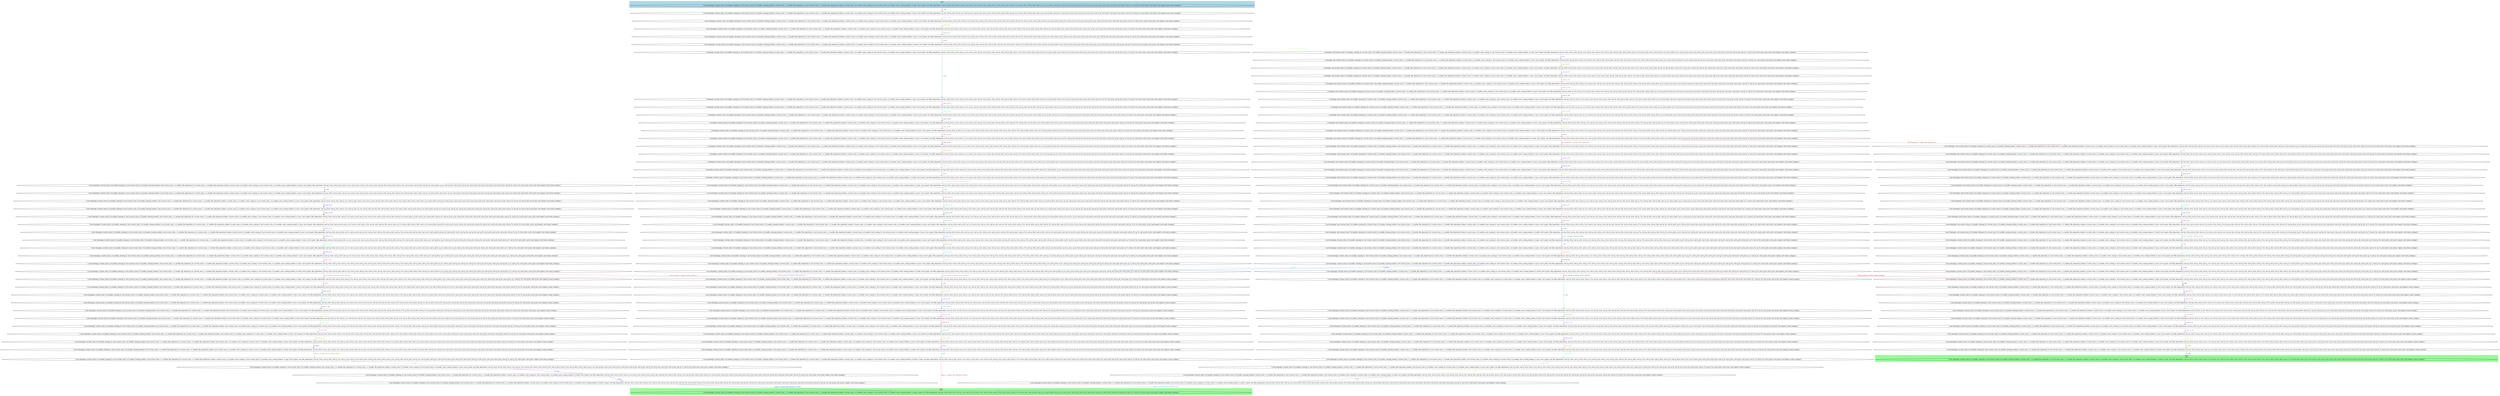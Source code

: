 digraph G {
0 [label="{ (not (cleaning)), (current_state_0 s0_handler_cleaning_0), (not (current_state_0 s0_handler_cleaning_broken)), (current_state_1 s1_handler_film_deposition_0), (not (current_state_1 s1_handler_film_deposition_broken)), (current_state_2 s2_handler_resist_coating_0), (not (current_state_2 s2_handler_resist_coating_broken)), (f_copy), (not (f_goal)), (not (film_deposition)), (not ((q_15s))), (not (q_10s)), (not (q_11s)), (not (q_12s)), (not (q_13s)), (not (q_14s)), (q_15), (not (q_16s)), (not (q_17s)), (not (q_18s)), (not (q_19s)), (not (q_1s)), (not (q_20s)), (not (q_21)), (not (q_21s)), (not (q_2s)), (not (q_3s)), (not (q_4s)), (not (q_5)), (not (q_5s)), (not (q_6)), (not (q_6s)), (not (q_7)), (not (q_7s)), (not (q_8s)), (not (q_9s)), (not (repair)), (not (resist_coating)) }"];
1 [label="{ (not (cleaning)), (current_state_0 s0_handler_cleaning_0), (not (current_state_0 s0_handler_cleaning_broken)), (current_state_1 s1_handler_film_deposition_0), (not (current_state_1 s1_handler_film_deposition_broken)), (current_state_2 s2_handler_resist_coating_0), (not (current_state_2 s2_handler_resist_coating_broken)), (f_sync), (not (f_goal)), (not (film_deposition)), (q_15s), (not (q_10s)), (not (q_11s)), (not (q_12s)), (not (q_13s)), (not (q_14s)), (not ((q_15))), (not (q_16s)), (not (q_17s)), (not (q_18s)), (not (q_19s)), (not (q_1s)), (not (q_20s)), (not (q_21)), (not (q_21s)), (not (q_2s)), (not (q_3s)), (not (q_4s)), (not (q_5)), (not (q_5s)), (not (q_6)), (not (q_6s)), (not (q_7)), (not (q_7s)), (not (q_8s)), (not (q_9s)), (not (repair)), (not (resist_coating)) }"];
2 [label="{ (not (cleaning)), (current_state_0 s0_handler_cleaning_0), (not (current_state_0 s0_handler_cleaning_broken)), (current_state_1 s1_handler_film_deposition_0), (not (current_state_1 s1_handler_film_deposition_broken)), (current_state_2 s2_handler_resist_coating_0), (not (current_state_2 s2_handler_resist_coating_broken)), (f_sync), (not (f_goal)), (not (film_deposition)), (not ((q_15s))), (not (q_10s)), (not (q_11s)), (not (q_12s)), (not (q_13s)), (not (q_14s)), (not ((q_15))), (not (q_16s)), (not (q_17s)), (not (q_18s)), (not (q_19s)), (not (q_1s)), (not (q_20s)), (not (q_21)), (not (q_21s)), (not (q_2s)), (not (q_3s)), (q_4s), (not (q_5)), (not (q_5s)), (not (q_6)), (not (q_6s)), (not (q_7)), (not (q_7s)), (q_8s), (not (q_9s)), (not (repair)), (not (resist_coating)) }"];
3 [label="{ (not (cleaning)), (current_state_0 s0_handler_cleaning_0), (not (current_state_0 s0_handler_cleaning_broken)), (current_state_1 s1_handler_film_deposition_0), (not (current_state_1 s1_handler_film_deposition_broken)), (current_state_2 s2_handler_resist_coating_0), (not (current_state_2 s2_handler_resist_coating_broken)), (f_sync), (not (f_goal)), (not (film_deposition)), (not ((q_15s))), (not (q_10s)), (not (q_11s)), (not (q_12s)), (not (q_13s)), (not (q_14s)), (not ((q_15))), (not (q_16s)), (not (q_17s)), (not (q_18s)), (not (q_19s)), (not (q_1s)), (not (q_20s)), (q_21), (not (q_21s)), (not (q_2s)), (not (q_3s)), (q_4s), (q_5), (not (q_5s)), (not (q_6)), (not (q_6s)), (not (q_7)), (not (q_7s)), (not (q_8s)), (not (q_9s)), (not (repair)), (not (resist_coating)) }"];
4 [label="{ (not (cleaning)), (current_state_0 s0_handler_cleaning_0), (not (current_state_0 s0_handler_cleaning_broken)), (current_state_1 s1_handler_film_deposition_0), (not (current_state_1 s1_handler_film_deposition_broken)), (current_state_2 s2_handler_resist_coating_0), (not (current_state_2 s2_handler_resist_coating_broken)), (f_sync), (not (f_goal)), (not (film_deposition)), (not ((q_15s))), (not (q_10s)), (not (q_11s)), (not (q_12s)), (not (q_13s)), (not (q_14s)), (not ((q_15))), (not (q_16s)), (not (q_17s)), (not (q_18s)), (not (q_19s)), (not (q_1s)), (not (q_20s)), (q_21), (not (q_21s)), (not (q_2s)), (not (q_3s)), (not (q_4s)), (q_5), (not (q_5s)), (not (q_6)), (not (q_6s)), (not (q_7)), (not (q_7s)), (not (q_8s)), (not (q_9s)), (not (repair)), (not (resist_coating)) }"];
5 [label="{ (not (cleaning)), (current_state_0 s0_handler_cleaning_0), (not (current_state_0 s0_handler_cleaning_broken)), (current_state_1 s1_handler_film_deposition_0), (not (current_state_1 s1_handler_film_deposition_broken)), (current_state_2 s2_handler_resist_coating_0), (not (current_state_2 s2_handler_resist_coating_broken)), (f_world), (not (f_goal)), (not (film_deposition)), (not ((q_15s))), (not (q_10s)), (not (q_11s)), (not (q_12s)), (not (q_13s)), (not (q_14s)), (not ((q_15))), (not (q_16s)), (not (q_17s)), (not (q_18s)), (not (q_19s)), (not (q_1s)), (not (q_20s)), (q_21), (not (q_21s)), (not (q_2s)), (not (q_3s)), (not (q_4s)), (q_5), (not (q_5s)), (not (q_6)), (not (q_6s)), (not (q_7)), (not (q_7s)), (not (q_8s)), (not (q_9s)), (not (repair)), (not (resist_coating)) }"];
6 [label="{ (cleaning), (not (current_state_0 s0_handler_cleaning_0)), (current_state_0 s0_handler_cleaning_broken), (current_state_1 s1_handler_film_deposition_0), (not (current_state_1 s1_handler_film_deposition_broken)), (current_state_2 s2_handler_resist_coating_0), (not (current_state_2 s2_handler_resist_coating_broken)), (f_copy), (not (f_goal)), (not (film_deposition)), (not ((q_15s))), (not (q_10s)), (not (q_11s)), (not (q_12s)), (not (q_13s)), (not (q_14s)), (not ((q_15))), (not (q_16s)), (not (q_17s)), (not (q_18s)), (not (q_19s)), (not (q_1s)), (not (q_20s)), (q_21), (not (q_21s)), (not (q_2s)), (not (q_3s)), (not (q_4s)), (q_5), (not (q_5s)), (not (q_6)), (not (q_6s)), (not (q_7)), (not (q_7s)), (not (q_8s)), (not (q_9s)), (not (repair)), (not (resist_coating)) }"];
7 [label="{ (cleaning), (current_state_0 s0_handler_cleaning_0), (not (current_state_0 s0_handler_cleaning_broken)), (current_state_1 s1_handler_film_deposition_0), (not (current_state_1 s1_handler_film_deposition_broken)), (current_state_2 s2_handler_resist_coating_0), (not (current_state_2 s2_handler_resist_coating_broken)), (f_copy), (not (f_goal)), (not (film_deposition)), (not ((q_15s))), (not (q_10s)), (not (q_11s)), (not (q_12s)), (not (q_13s)), (not (q_14s)), (not ((q_15))), (not (q_16s)), (not (q_17s)), (not (q_18s)), (not (q_19s)), (not (q_1s)), (not (q_20s)), (q_21), (not (q_21s)), (not (q_2s)), (not (q_3s)), (not (q_4s)), (q_5), (not (q_5s)), (not (q_6)), (not (q_6s)), (not (q_7)), (not (q_7s)), (not (q_8s)), (not (q_9s)), (not (repair)), (not (resist_coating)) }"];
8 [label="{ (cleaning), (not (current_state_0 s0_handler_cleaning_0)), (current_state_0 s0_handler_cleaning_broken), (current_state_1 s1_handler_film_deposition_0), (not (current_state_1 s1_handler_film_deposition_broken)), (current_state_2 s2_handler_resist_coating_0), (not (current_state_2 s2_handler_resist_coating_broken)), (f_sync), (not (f_goal)), (not (film_deposition)), (not ((q_15s))), (not (q_10s)), (not (q_11s)), (not (q_12s)), (not (q_13s)), (not (q_14s)), (not ((q_15))), (not (q_16s)), (not (q_17s)), (not (q_18s)), (not (q_19s)), (not (q_1s)), (not (q_20s)), (not (q_21)), (q_21s), (not (q_2s)), (not (q_3s)), (not (q_4s)), (not (q_5)), (q_5s), (not (q_6)), (not (q_6s)), (not (q_7)), (not (q_7s)), (not (q_8s)), (not (q_9s)), (not (repair)), (not (resist_coating)) }"];
9 [label="{ (cleaning), (current_state_0 s0_handler_cleaning_0), (not (current_state_0 s0_handler_cleaning_broken)), (current_state_1 s1_handler_film_deposition_0), (not (current_state_1 s1_handler_film_deposition_broken)), (current_state_2 s2_handler_resist_coating_0), (not (current_state_2 s2_handler_resist_coating_broken)), (f_sync), (not (f_goal)), (not (film_deposition)), (not ((q_15s))), (not (q_10s)), (not (q_11s)), (not (q_12s)), (not (q_13s)), (not (q_14s)), (not ((q_15))), (not (q_16s)), (not (q_17s)), (not (q_18s)), (not (q_19s)), (not (q_1s)), (not (q_20s)), (not (q_21)), (q_21s), (not (q_2s)), (not (q_3s)), (not (q_4s)), (not (q_5)), (q_5s), (not (q_6)), (not (q_6s)), (not (q_7)), (not (q_7s)), (not (q_8s)), (not (q_9s)), (not (repair)), (not (resist_coating)) }"];
10 [label="{ (cleaning), (not (current_state_0 s0_handler_cleaning_0)), (current_state_0 s0_handler_cleaning_broken), (current_state_1 s1_handler_film_deposition_0), (not (current_state_1 s1_handler_film_deposition_broken)), (current_state_2 s2_handler_resist_coating_0), (not (current_state_2 s2_handler_resist_coating_broken)), (f_sync), (not (f_goal)), (not (film_deposition)), (not ((q_15s))), (not (q_10s)), (not (q_11s)), (not (q_12s)), (not (q_13s)), (not (q_14s)), (not ((q_15))), (not (q_16s)), (not (q_17s)), (not (q_18s)), (not (q_19s)), (not (q_1s)), (not (q_20s)), (not (q_21)), (not (q_21s)), (not (q_2s)), (not (q_3s)), (not (q_4s)), (not (q_5)), (q_5s), (not (q_6)), (not (q_6s)), (not (q_7)), (not (q_7s)), (not (q_8s)), (not (q_9s)), (not (repair)), (not (resist_coating)) }"];
11 [label="{ (cleaning), (current_state_0 s0_handler_cleaning_0), (not (current_state_0 s0_handler_cleaning_broken)), (current_state_1 s1_handler_film_deposition_0), (not (current_state_1 s1_handler_film_deposition_broken)), (current_state_2 s2_handler_resist_coating_0), (not (current_state_2 s2_handler_resist_coating_broken)), (f_sync), (not (f_goal)), (not (film_deposition)), (not ((q_15s))), (not (q_10s)), (not (q_11s)), (q_12s), (not (q_13s)), (not (q_14s)), (not ((q_15))), (not (q_16s)), (not (q_17s)), (not (q_18s)), (not (q_19s)), (not (q_1s)), (not (q_20s)), (not (q_21)), (q_21s), (not (q_2s)), (not (q_3s)), (not (q_4s)), (not (q_5)), (not (q_5s)), (not (q_6)), (not (q_6s)), (not (q_7)), (not (q_7s)), (not (q_8s)), (not (q_9s)), (not (repair)), (not (resist_coating)) }"];
12 [label="{ (cleaning), (not (current_state_0 s0_handler_cleaning_0)), (current_state_0 s0_handler_cleaning_broken), (current_state_1 s1_handler_film_deposition_0), (not (current_state_1 s1_handler_film_deposition_broken)), (current_state_2 s2_handler_resist_coating_0), (not (current_state_2 s2_handler_resist_coating_broken)), (f_sync), (not (f_goal)), (not (film_deposition)), (not ((q_15s))), (not (q_10s)), (not (q_11s)), (q_12s), (not (q_13s)), (not (q_14s)), (not ((q_15))), (not (q_16s)), (not (q_17s)), (not (q_18s)), (not (q_19s)), (not (q_1s)), (not (q_20s)), (not (q_21)), (not (q_21s)), (not (q_2s)), (not (q_3s)), (not (q_4s)), (not (q_5)), (not (q_5s)), (not (q_6)), (not (q_6s)), (not (q_7)), (not (q_7s)), (not (q_8s)), (not (q_9s)), (not (repair)), (not (resist_coating)) }"];
13 [label="{ (cleaning), (current_state_0 s0_handler_cleaning_0), (not (current_state_0 s0_handler_cleaning_broken)), (current_state_1 s1_handler_film_deposition_0), (not (current_state_1 s1_handler_film_deposition_broken)), (current_state_2 s2_handler_resist_coating_0), (not (current_state_2 s2_handler_resist_coating_broken)), (f_sync), (not (f_goal)), (not (film_deposition)), (not ((q_15s))), (not (q_10s)), (not (q_11s)), (not (q_12s)), (not (q_13s)), (not (q_14s)), (not ((q_15))), (not (q_16s)), (not (q_17s)), (not (q_18s)), (not (q_19s)), (q_1s), (q_20s), (not (q_21)), (q_21s), (not (q_2s)), (not (q_3s)), (not (q_4s)), (not (q_5)), (not (q_5s)), (not (q_6)), (not (q_6s)), (not (q_7)), (not (q_7s)), (not (q_8s)), (not (q_9s)), (not (repair)), (not (resist_coating)) }"];
14 [label="{ (cleaning), (not (current_state_0 s0_handler_cleaning_0)), (current_state_0 s0_handler_cleaning_broken), (current_state_1 s1_handler_film_deposition_0), (not (current_state_1 s1_handler_film_deposition_broken)), (current_state_2 s2_handler_resist_coating_0), (not (current_state_2 s2_handler_resist_coating_broken)), (f_sync), (not (f_goal)), (not (film_deposition)), (not ((q_15s))), (not (q_10s)), (not (q_11s)), (not (q_12s)), (not (q_13s)), (not (q_14s)), (not ((q_15))), (not (q_16s)), (not (q_17s)), (not (q_18s)), (not (q_19s)), (q_1s), (q_20s), (not (q_21)), (not (q_21s)), (not (q_2s)), (not (q_3s)), (not (q_4s)), (not (q_5)), (not (q_5s)), (not (q_6)), (not (q_6s)), (not (q_7)), (not (q_7s)), (not (q_8s)), (not (q_9s)), (not (repair)), (not (resist_coating)) }"];
15 [label="{ (cleaning), (current_state_0 s0_handler_cleaning_0), (not (current_state_0 s0_handler_cleaning_broken)), (current_state_1 s1_handler_film_deposition_0), (not (current_state_1 s1_handler_film_deposition_broken)), (current_state_2 s2_handler_resist_coating_0), (not (current_state_2 s2_handler_resist_coating_broken)), (f_sync), (not (f_goal)), (not (film_deposition)), (not ((q_15s))), (q_10s), (not (q_11s)), (not (q_12s)), (not (q_13s)), (not (q_14s)), (not ((q_15))), (q_16s), (not (q_17s)), (not (q_18s)), (not (q_19s)), (q_1s), (not (q_20s)), (not (q_21)), (q_21s), (not (q_2s)), (not (q_3s)), (not (q_4s)), (not (q_5)), (not (q_5s)), (not (q_6)), (not (q_6s)), (not (q_7)), (not (q_7s)), (not (q_8s)), (not (q_9s)), (not (repair)), (not (resist_coating)) }"];
16 [label="{ (cleaning), (not (current_state_0 s0_handler_cleaning_0)), (current_state_0 s0_handler_cleaning_broken), (current_state_1 s1_handler_film_deposition_0), (not (current_state_1 s1_handler_film_deposition_broken)), (current_state_2 s2_handler_resist_coating_0), (not (current_state_2 s2_handler_resist_coating_broken)), (f_sync), (not (f_goal)), (not (film_deposition)), (not ((q_15s))), (q_10s), (not (q_11s)), (not (q_12s)), (not (q_13s)), (not (q_14s)), (not ((q_15))), (q_16s), (not (q_17s)), (not (q_18s)), (not (q_19s)), (q_1s), (not (q_20s)), (not (q_21)), (not (q_21s)), (not (q_2s)), (not (q_3s)), (not (q_4s)), (not (q_5)), (not (q_5s)), (not (q_6)), (not (q_6s)), (not (q_7)), (not (q_7s)), (not (q_8s)), (not (q_9s)), (not (repair)), (not (resist_coating)) }"];
17 [label="{ (cleaning), (current_state_0 s0_handler_cleaning_0), (not (current_state_0 s0_handler_cleaning_broken)), (current_state_1 s1_handler_film_deposition_0), (not (current_state_1 s1_handler_film_deposition_broken)), (current_state_2 s2_handler_resist_coating_0), (not (current_state_2 s2_handler_resist_coating_broken)), (f_sync), (not (f_goal)), (not (film_deposition)), (not ((q_15s))), (q_10s), (q_11s), (not (q_12s)), (not (q_13s)), (not (q_14s)), (not ((q_15))), (not (q_16s)), (not (q_17s)), (not (q_18s)), (not (q_19s)), (q_1s), (not (q_20s)), (not (q_21)), (q_21s), (not (q_2s)), (not (q_3s)), (not (q_4s)), (not (q_5)), (not (q_5s)), (not (q_6)), (q_6s), (not (q_7)), (not (q_7s)), (not (q_8s)), (not (q_9s)), (not (repair)), (not (resist_coating)) }"];
18 [label="{ (cleaning), (not (current_state_0 s0_handler_cleaning_0)), (current_state_0 s0_handler_cleaning_broken), (current_state_1 s1_handler_film_deposition_0), (not (current_state_1 s1_handler_film_deposition_broken)), (current_state_2 s2_handler_resist_coating_0), (not (current_state_2 s2_handler_resist_coating_broken)), (f_sync), (not (f_goal)), (not (film_deposition)), (not ((q_15s))), (q_10s), (q_11s), (not (q_12s)), (not (q_13s)), (not (q_14s)), (not ((q_15))), (not (q_16s)), (not (q_17s)), (not (q_18s)), (not (q_19s)), (q_1s), (not (q_20s)), (not (q_21)), (not (q_21s)), (not (q_2s)), (not (q_3s)), (not (q_4s)), (not (q_5)), (not (q_5s)), (not (q_6)), (q_6s), (not (q_7)), (not (q_7s)), (not (q_8s)), (not (q_9s)), (not (repair)), (not (resist_coating)) }"];
19 [label="{ (cleaning), (current_state_0 s0_handler_cleaning_0), (not (current_state_0 s0_handler_cleaning_broken)), (current_state_1 s1_handler_film_deposition_0), (not (current_state_1 s1_handler_film_deposition_broken)), (current_state_2 s2_handler_resist_coating_0), (not (current_state_2 s2_handler_resist_coating_broken)), (f_sync), (not (f_goal)), (not (film_deposition)), (not ((q_15s))), (not (q_10s)), (q_11s), (not (q_12s)), (not (q_13s)), (not (q_14s)), (not ((q_15))), (not (q_16s)), (not (q_17s)), (not (q_18s)), (not (q_19s)), (q_1s), (not (q_20s)), (not (q_21)), (q_21s), (not (q_2s)), (not (q_3s)), (not (q_4s)), (not (q_5)), (not (q_5s)), (not (q_6)), (q_6s), (not (q_7)), (not (q_7s)), (not (q_8s)), (not (q_9s)), (not (repair)), (not (resist_coating)) }"];
20 [label="{ (cleaning), (not (current_state_0 s0_handler_cleaning_0)), (current_state_0 s0_handler_cleaning_broken), (current_state_1 s1_handler_film_deposition_0), (not (current_state_1 s1_handler_film_deposition_broken)), (current_state_2 s2_handler_resist_coating_0), (not (current_state_2 s2_handler_resist_coating_broken)), (f_sync), (not (f_goal)), (not (film_deposition)), (not ((q_15s))), (q_10s), (q_11s), (not (q_12s)), (not (q_13s)), (not (q_14s)), (not ((q_15))), (not (q_16s)), (not (q_17s)), (not (q_18s)), (not (q_19s)), (q_1s), (not (q_20s)), (q_21), (not (q_21s)), (not (q_2s)), (not (q_3s)), (not (q_4s)), (not (q_5)), (not (q_5s)), (q_6), (not (q_6s)), (not (q_7)), (not (q_7s)), (not (q_8s)), (not (q_9s)), (not (repair)), (not (resist_coating)) }"];
21 [label="{ (cleaning), (current_state_0 s0_handler_cleaning_0), (not (current_state_0 s0_handler_cleaning_broken)), (current_state_1 s1_handler_film_deposition_0), (not (current_state_1 s1_handler_film_deposition_broken)), (current_state_2 s2_handler_resist_coating_0), (not (current_state_2 s2_handler_resist_coating_broken)), (f_sync), (not (f_goal)), (not (film_deposition)), (not ((q_15s))), (not (q_10s)), (q_11s), (not (q_12s)), (not (q_13s)), (not (q_14s)), (not ((q_15))), (not (q_16s)), (not (q_17s)), (not (q_18s)), (not (q_19s)), (q_1s), (not (q_20s)), (not (q_21)), (not (q_21s)), (not (q_2s)), (not (q_3s)), (not (q_4s)), (not (q_5)), (not (q_5s)), (not (q_6)), (q_6s), (not (q_7)), (not (q_7s)), (not (q_8s)), (not (q_9s)), (not (repair)), (not (resist_coating)) }"];
22 [label="{ (cleaning), (not (current_state_0 s0_handler_cleaning_0)), (current_state_0 s0_handler_cleaning_broken), (current_state_1 s1_handler_film_deposition_0), (not (current_state_1 s1_handler_film_deposition_broken)), (current_state_2 s2_handler_resist_coating_0), (not (current_state_2 s2_handler_resist_coating_broken)), (f_sync), (not (f_goal)), (not (film_deposition)), (not ((q_15s))), (not (q_10s)), (q_11s), (not (q_12s)), (not (q_13s)), (not (q_14s)), (not ((q_15))), (not (q_16s)), (not (q_17s)), (not (q_18s)), (not (q_19s)), (q_1s), (not (q_20s)), (q_21), (not (q_21s)), (not (q_2s)), (not (q_3s)), (not (q_4s)), (not (q_5)), (not (q_5s)), (q_6), (not (q_6s)), (not (q_7)), (not (q_7s)), (not (q_8s)), (not (q_9s)), (not (repair)), (not (resist_coating)) }"];
23 [label="{ (cleaning), (current_state_0 s0_handler_cleaning_0), (not (current_state_0 s0_handler_cleaning_broken)), (current_state_1 s1_handler_film_deposition_0), (not (current_state_1 s1_handler_film_deposition_broken)), (current_state_2 s2_handler_resist_coating_0), (not (current_state_2 s2_handler_resist_coating_broken)), (f_sync), (not (f_goal)), (not (film_deposition)), (not ((q_15s))), (not (q_10s)), (q_11s), (not (q_12s)), (not (q_13s)), (not (q_14s)), (not ((q_15))), (not (q_16s)), (not (q_17s)), (not (q_18s)), (not (q_19s)), (q_1s), (not (q_20s)), (q_21), (not (q_21s)), (not (q_2s)), (not (q_3s)), (not (q_4s)), (not (q_5)), (not (q_5s)), (q_6), (not (q_6s)), (not (q_7)), (not (q_7s)), (not (q_8s)), (not (q_9s)), (not (repair)), (not (resist_coating)) }"];
24 [label="{ (cleaning), (not (current_state_0 s0_handler_cleaning_0)), (current_state_0 s0_handler_cleaning_broken), (current_state_1 s1_handler_film_deposition_0), (not (current_state_1 s1_handler_film_deposition_broken)), (current_state_2 s2_handler_resist_coating_0), (not (current_state_2 s2_handler_resist_coating_broken)), (f_sync), (not (f_goal)), (not (film_deposition)), (not ((q_15s))), (not (q_10s)), (not (q_11s)), (not (q_12s)), (not (q_13s)), (not (q_14s)), (not ((q_15))), (not (q_16s)), (not (q_17s)), (not (q_18s)), (not (q_19s)), (q_1s), (not (q_20s)), (q_21), (not (q_21s)), (not (q_2s)), (not (q_3s)), (not (q_4s)), (not (q_5)), (not (q_5s)), (q_6), (not (q_6s)), (not (q_7)), (not (q_7s)), (not (q_8s)), (not (q_9s)), (not (repair)), (not (resist_coating)) }"];
25 [label="{ (cleaning), (current_state_0 s0_handler_cleaning_0), (not (current_state_0 s0_handler_cleaning_broken)), (current_state_1 s1_handler_film_deposition_0), (not (current_state_1 s1_handler_film_deposition_broken)), (current_state_2 s2_handler_resist_coating_0), (not (current_state_2 s2_handler_resist_coating_broken)), (f_sync), (not (f_goal)), (not (film_deposition)), (not ((q_15s))), (not (q_10s)), (not (q_11s)), (not (q_12s)), (not (q_13s)), (not (q_14s)), (not ((q_15))), (not (q_16s)), (not (q_17s)), (not (q_18s)), (not (q_19s)), (q_1s), (not (q_20s)), (q_21), (not (q_21s)), (not (q_2s)), (not (q_3s)), (not (q_4s)), (not (q_5)), (not (q_5s)), (q_6), (not (q_6s)), (not (q_7)), (not (q_7s)), (not (q_8s)), (not (q_9s)), (not (repair)), (not (resist_coating)) }"];
26 [label="{ (cleaning), (not (current_state_0 s0_handler_cleaning_0)), (current_state_0 s0_handler_cleaning_broken), (current_state_1 s1_handler_film_deposition_0), (not (current_state_1 s1_handler_film_deposition_broken)), (current_state_2 s2_handler_resist_coating_0), (not (current_state_2 s2_handler_resist_coating_broken)), (f_sync), (not (f_goal)), (not (film_deposition)), (not ((q_15s))), (not (q_10s)), (not (q_11s)), (not (q_12s)), (not (q_13s)), (not (q_14s)), (not ((q_15))), (not (q_16s)), (not (q_17s)), (not (q_18s)), (not (q_19s)), (not (q_1s)), (not (q_20s)), (q_21), (not (q_21s)), (not (q_2s)), (not (q_3s)), (not (q_4s)), (not (q_5)), (not (q_5s)), (q_6), (not (q_6s)), (not (q_7)), (not (q_7s)), (not (q_8s)), (not (q_9s)), (not (repair)), (not (resist_coating)) }"];
27 [label="{ (cleaning), (current_state_0 s0_handler_cleaning_0), (not (current_state_0 s0_handler_cleaning_broken)), (current_state_1 s1_handler_film_deposition_0), (not (current_state_1 s1_handler_film_deposition_broken)), (current_state_2 s2_handler_resist_coating_0), (not (current_state_2 s2_handler_resist_coating_broken)), (f_sync), (not (f_goal)), (not (film_deposition)), (not ((q_15s))), (not (q_10s)), (not (q_11s)), (not (q_12s)), (not (q_13s)), (not (q_14s)), (not ((q_15))), (not (q_16s)), (not (q_17s)), (not (q_18s)), (not (q_19s)), (not (q_1s)), (not (q_20s)), (q_21), (not (q_21s)), (not (q_2s)), (not (q_3s)), (not (q_4s)), (not (q_5)), (not (q_5s)), (q_6), (not (q_6s)), (not (q_7)), (not (q_7s)), (not (q_8s)), (not (q_9s)), (not (repair)), (not (resist_coating)) }"];
28 [label="{ (cleaning), (not (current_state_0 s0_handler_cleaning_0)), (current_state_0 s0_handler_cleaning_broken), (current_state_1 s1_handler_film_deposition_0), (not (current_state_1 s1_handler_film_deposition_broken)), (current_state_2 s2_handler_resist_coating_0), (not (current_state_2 s2_handler_resist_coating_broken)), (f_world), (not (f_goal)), (not (film_deposition)), (not ((q_15s))), (not (q_10s)), (not (q_11s)), (not (q_12s)), (not (q_13s)), (not (q_14s)), (not ((q_15))), (not (q_16s)), (not (q_17s)), (not (q_18s)), (not (q_19s)), (not (q_1s)), (not (q_20s)), (q_21), (not (q_21s)), (not (q_2s)), (not (q_3s)), (not (q_4s)), (not (q_5)), (not (q_5s)), (q_6), (not (q_6s)), (not (q_7)), (not (q_7s)), (not (q_8s)), (not (q_9s)), (not (repair)), (not (resist_coating)) }"];
29 [label="{ (cleaning), (current_state_0 s0_handler_cleaning_0), (not (current_state_0 s0_handler_cleaning_broken)), (current_state_1 s1_handler_film_deposition_0), (not (current_state_1 s1_handler_film_deposition_broken)), (current_state_2 s2_handler_resist_coating_0), (not (current_state_2 s2_handler_resist_coating_broken)), (f_world), (not (f_goal)), (not (film_deposition)), (not ((q_15s))), (not (q_10s)), (not (q_11s)), (not (q_12s)), (not (q_13s)), (not (q_14s)), (not ((q_15))), (not (q_16s)), (not (q_17s)), (not (q_18s)), (not (q_19s)), (not (q_1s)), (not (q_20s)), (q_21), (not (q_21s)), (not (q_2s)), (not (q_3s)), (not (q_4s)), (not (q_5)), (not (q_5s)), (q_6), (not (q_6s)), (not (q_7)), (not (q_7s)), (not (q_8s)), (not (q_9s)), (not (repair)), (not (resist_coating)) }"];
30 [label="{ (not (cleaning)), (not (current_state_0 s0_handler_cleaning_0)), (current_state_0 s0_handler_cleaning_broken), (current_state_1 s1_handler_film_deposition_0), (not (current_state_1 s1_handler_film_deposition_broken)), (current_state_2 s2_handler_resist_coating_0), (not (current_state_2 s2_handler_resist_coating_broken)), (f_copy), (not (f_goal)), (film_deposition), (not ((q_15s))), (not (q_10s)), (not (q_11s)), (not (q_12s)), (not (q_13s)), (not (q_14s)), (not ((q_15))), (not (q_16s)), (not (q_17s)), (not (q_18s)), (not (q_19s)), (not (q_1s)), (not (q_20s)), (q_21), (not (q_21s)), (not (q_2s)), (not (q_3s)), (not (q_4s)), (not (q_5)), (not (q_5s)), (q_6), (not (q_6s)), (not (q_7)), (not (q_7s)), (not (q_8s)), (not (q_9s)), (not (repair)), (not (resist_coating)) }"];
31 [label="{ (not (cleaning)), (not (current_state_0 s0_handler_cleaning_0)), (current_state_0 s0_handler_cleaning_broken), (not (current_state_1 s1_handler_film_deposition_0)), (current_state_1 s1_handler_film_deposition_broken), (current_state_2 s2_handler_resist_coating_0), (not (current_state_2 s2_handler_resist_coating_broken)), (f_copy), (not (f_goal)), (film_deposition), (not ((q_15s))), (not (q_10s)), (not (q_11s)), (not (q_12s)), (not (q_13s)), (not (q_14s)), (not ((q_15))), (not (q_16s)), (not (q_17s)), (not (q_18s)), (not (q_19s)), (not (q_1s)), (not (q_20s)), (q_21), (not (q_21s)), (not (q_2s)), (not (q_3s)), (not (q_4s)), (not (q_5)), (not (q_5s)), (q_6), (not (q_6s)), (not (q_7)), (not (q_7s)), (not (q_8s)), (not (q_9s)), (not (repair)), (not (resist_coating)) }"];
32 [label="{ (not (cleaning)), (current_state_0 s0_handler_cleaning_0), (not (current_state_0 s0_handler_cleaning_broken)), (current_state_1 s1_handler_film_deposition_0), (not (current_state_1 s1_handler_film_deposition_broken)), (current_state_2 s2_handler_resist_coating_0), (not (current_state_2 s2_handler_resist_coating_broken)), (f_copy), (not (f_goal)), (film_deposition), (not ((q_15s))), (not (q_10s)), (not (q_11s)), (not (q_12s)), (not (q_13s)), (not (q_14s)), (not ((q_15))), (not (q_16s)), (not (q_17s)), (not (q_18s)), (not (q_19s)), (not (q_1s)), (not (q_20s)), (q_21), (not (q_21s)), (not (q_2s)), (not (q_3s)), (not (q_4s)), (not (q_5)), (not (q_5s)), (q_6), (not (q_6s)), (not (q_7)), (not (q_7s)), (not (q_8s)), (not (q_9s)), (not (repair)), (not (resist_coating)) }"];
33 [label="{ (not (cleaning)), (current_state_0 s0_handler_cleaning_0), (not (current_state_0 s0_handler_cleaning_broken)), (not (current_state_1 s1_handler_film_deposition_0)), (current_state_1 s1_handler_film_deposition_broken), (current_state_2 s2_handler_resist_coating_0), (not (current_state_2 s2_handler_resist_coating_broken)), (f_copy), (not (f_goal)), (film_deposition), (not ((q_15s))), (not (q_10s)), (not (q_11s)), (not (q_12s)), (not (q_13s)), (not (q_14s)), (not ((q_15))), (not (q_16s)), (not (q_17s)), (not (q_18s)), (not (q_19s)), (not (q_1s)), (not (q_20s)), (q_21), (not (q_21s)), (not (q_2s)), (not (q_3s)), (not (q_4s)), (not (q_5)), (not (q_5s)), (q_6), (not (q_6s)), (not (q_7)), (not (q_7s)), (not (q_8s)), (not (q_9s)), (not (repair)), (not (resist_coating)) }"];
34 [label="{ (not (cleaning)), (not (current_state_0 s0_handler_cleaning_0)), (current_state_0 s0_handler_cleaning_broken), (current_state_1 s1_handler_film_deposition_0), (not (current_state_1 s1_handler_film_deposition_broken)), (current_state_2 s2_handler_resist_coating_0), (not (current_state_2 s2_handler_resist_coating_broken)), (f_sync), (not (f_goal)), (film_deposition), (not ((q_15s))), (not (q_10s)), (not (q_11s)), (not (q_12s)), (not (q_13s)), (not (q_14s)), (not ((q_15))), (not (q_16s)), (not (q_17s)), (not (q_18s)), (not (q_19s)), (not (q_1s)), (not (q_20s)), (not (q_21)), (q_21s), (not (q_2s)), (not (q_3s)), (not (q_4s)), (not (q_5)), (not (q_5s)), (not (q_6)), (q_6s), (not (q_7)), (not (q_7s)), (not (q_8s)), (not (q_9s)), (not (repair)), (not (resist_coating)) }"];
35 [label="{ (not (cleaning)), (not (current_state_0 s0_handler_cleaning_0)), (current_state_0 s0_handler_cleaning_broken), (not (current_state_1 s1_handler_film_deposition_0)), (current_state_1 s1_handler_film_deposition_broken), (current_state_2 s2_handler_resist_coating_0), (not (current_state_2 s2_handler_resist_coating_broken)), (f_sync), (not (f_goal)), (film_deposition), (not ((q_15s))), (not (q_10s)), (not (q_11s)), (not (q_12s)), (not (q_13s)), (not (q_14s)), (not ((q_15))), (not (q_16s)), (not (q_17s)), (not (q_18s)), (not (q_19s)), (not (q_1s)), (not (q_20s)), (not (q_21)), (q_21s), (not (q_2s)), (not (q_3s)), (not (q_4s)), (not (q_5)), (not (q_5s)), (not (q_6)), (q_6s), (not (q_7)), (not (q_7s)), (not (q_8s)), (not (q_9s)), (not (repair)), (not (resist_coating)) }"];
36 [label="{ (not (cleaning)), (current_state_0 s0_handler_cleaning_0), (not (current_state_0 s0_handler_cleaning_broken)), (current_state_1 s1_handler_film_deposition_0), (not (current_state_1 s1_handler_film_deposition_broken)), (current_state_2 s2_handler_resist_coating_0), (not (current_state_2 s2_handler_resist_coating_broken)), (f_sync), (not (f_goal)), (film_deposition), (not ((q_15s))), (not (q_10s)), (not (q_11s)), (not (q_12s)), (not (q_13s)), (not (q_14s)), (not ((q_15))), (not (q_16s)), (not (q_17s)), (not (q_18s)), (not (q_19s)), (not (q_1s)), (not (q_20s)), (not (q_21)), (q_21s), (not (q_2s)), (not (q_3s)), (not (q_4s)), (not (q_5)), (not (q_5s)), (not (q_6)), (q_6s), (not (q_7)), (not (q_7s)), (not (q_8s)), (not (q_9s)), (not (repair)), (not (resist_coating)) }"];
37 [label="{ (not (cleaning)), (current_state_0 s0_handler_cleaning_0), (not (current_state_0 s0_handler_cleaning_broken)), (not (current_state_1 s1_handler_film_deposition_0)), (current_state_1 s1_handler_film_deposition_broken), (current_state_2 s2_handler_resist_coating_0), (not (current_state_2 s2_handler_resist_coating_broken)), (f_sync), (not (f_goal)), (film_deposition), (not ((q_15s))), (not (q_10s)), (not (q_11s)), (not (q_12s)), (not (q_13s)), (not (q_14s)), (not ((q_15))), (not (q_16s)), (not (q_17s)), (not (q_18s)), (not (q_19s)), (not (q_1s)), (not (q_20s)), (not (q_21)), (q_21s), (not (q_2s)), (not (q_3s)), (not (q_4s)), (not (q_5)), (not (q_5s)), (not (q_6)), (q_6s), (not (q_7)), (not (q_7s)), (not (q_8s)), (not (q_9s)), (not (repair)), (not (resist_coating)) }"];
38 [label="{ (not (cleaning)), (not (current_state_0 s0_handler_cleaning_0)), (current_state_0 s0_handler_cleaning_broken), (current_state_1 s1_handler_film_deposition_0), (not (current_state_1 s1_handler_film_deposition_broken)), (current_state_2 s2_handler_resist_coating_0), (not (current_state_2 s2_handler_resist_coating_broken)), (f_sync), (not (f_goal)), (film_deposition), (not ((q_15s))), (not (q_10s)), (not (q_11s)), (not (q_12s)), (q_13s), (not (q_14s)), (not ((q_15))), (not (q_16s)), (not (q_17s)), (not (q_18s)), (not (q_19s)), (not (q_1s)), (not (q_20s)), (not (q_21)), (q_21s), (not (q_2s)), (not (q_3s)), (not (q_4s)), (not (q_5)), (not (q_5s)), (not (q_6)), (not (q_6s)), (not (q_7)), (not (q_7s)), (not (q_8s)), (not (q_9s)), (not (repair)), (not (resist_coating)) }"];
39 [label="{ (not (cleaning)), (not (current_state_0 s0_handler_cleaning_0)), (current_state_0 s0_handler_cleaning_broken), (not (current_state_1 s1_handler_film_deposition_0)), (current_state_1 s1_handler_film_deposition_broken), (current_state_2 s2_handler_resist_coating_0), (not (current_state_2 s2_handler_resist_coating_broken)), (f_sync), (not (f_goal)), (film_deposition), (not ((q_15s))), (not (q_10s)), (not (q_11s)), (not (q_12s)), (not (q_13s)), (not (q_14s)), (not ((q_15))), (not (q_16s)), (not (q_17s)), (not (q_18s)), (not (q_19s)), (not (q_1s)), (not (q_20s)), (not (q_21)), (not (q_21s)), (not (q_2s)), (not (q_3s)), (not (q_4s)), (not (q_5)), (not (q_5s)), (not (q_6)), (q_6s), (not (q_7)), (not (q_7s)), (not (q_8s)), (not (q_9s)), (not (repair)), (not (resist_coating)) }"];
40 [label="{ (not (cleaning)), (current_state_0 s0_handler_cleaning_0), (not (current_state_0 s0_handler_cleaning_broken)), (current_state_1 s1_handler_film_deposition_0), (not (current_state_1 s1_handler_film_deposition_broken)), (current_state_2 s2_handler_resist_coating_0), (not (current_state_2 s2_handler_resist_coating_broken)), (f_sync), (not (f_goal)), (film_deposition), (not ((q_15s))), (not (q_10s)), (not (q_11s)), (not (q_12s)), (q_13s), (not (q_14s)), (not ((q_15))), (not (q_16s)), (not (q_17s)), (not (q_18s)), (not (q_19s)), (not (q_1s)), (not (q_20s)), (not (q_21)), (q_21s), (not (q_2s)), (not (q_3s)), (not (q_4s)), (not (q_5)), (not (q_5s)), (not (q_6)), (not (q_6s)), (not (q_7)), (not (q_7s)), (not (q_8s)), (not (q_9s)), (not (repair)), (not (resist_coating)) }"];
41 [label="{ (not (cleaning)), (current_state_0 s0_handler_cleaning_0), (not (current_state_0 s0_handler_cleaning_broken)), (not (current_state_1 s1_handler_film_deposition_0)), (current_state_1 s1_handler_film_deposition_broken), (current_state_2 s2_handler_resist_coating_0), (not (current_state_2 s2_handler_resist_coating_broken)), (f_sync), (not (f_goal)), (film_deposition), (not ((q_15s))), (not (q_10s)), (not (q_11s)), (not (q_12s)), (not (q_13s)), (not (q_14s)), (not ((q_15))), (not (q_16s)), (not (q_17s)), (not (q_18s)), (not (q_19s)), (not (q_1s)), (not (q_20s)), (not (q_21)), (not (q_21s)), (not (q_2s)), (not (q_3s)), (not (q_4s)), (not (q_5)), (not (q_5s)), (not (q_6)), (q_6s), (not (q_7)), (not (q_7s)), (not (q_8s)), (not (q_9s)), (not (repair)), (not (resist_coating)) }"];
42 [label="{ (not (cleaning)), (not (current_state_0 s0_handler_cleaning_0)), (current_state_0 s0_handler_cleaning_broken), (current_state_1 s1_handler_film_deposition_0), (not (current_state_1 s1_handler_film_deposition_broken)), (current_state_2 s2_handler_resist_coating_0), (not (current_state_2 s2_handler_resist_coating_broken)), (f_sync), (not (f_goal)), (film_deposition), (not ((q_15s))), (not (q_10s)), (not (q_11s)), (not (q_12s)), (not (q_13s)), (not (q_14s)), (not ((q_15))), (not (q_16s)), (not (q_17s)), (not (q_18s)), (q_19s), (not (q_1s)), (not (q_20s)), (not (q_21)), (q_21s), (q_2s), (not (q_3s)), (not (q_4s)), (not (q_5)), (not (q_5s)), (not (q_6)), (not (q_6s)), (not (q_7)), (not (q_7s)), (not (q_8s)), (not (q_9s)), (not (repair)), (not (resist_coating)) }"];
43 [label="{ (not (cleaning)), (not (current_state_0 s0_handler_cleaning_0)), (current_state_0 s0_handler_cleaning_broken), (not (current_state_1 s1_handler_film_deposition_0)), (current_state_1 s1_handler_film_deposition_broken), (current_state_2 s2_handler_resist_coating_0), (not (current_state_2 s2_handler_resist_coating_broken)), (f_sync), (not (f_goal)), (film_deposition), (not ((q_15s))), (not (q_10s)), (not (q_11s)), (not (q_12s)), (q_13s), (not (q_14s)), (not ((q_15))), (not (q_16s)), (not (q_17s)), (not (q_18s)), (not (q_19s)), (not (q_1s)), (not (q_20s)), (not (q_21)), (not (q_21s)), (not (q_2s)), (not (q_3s)), (not (q_4s)), (not (q_5)), (not (q_5s)), (not (q_6)), (not (q_6s)), (not (q_7)), (not (q_7s)), (not (q_8s)), (not (q_9s)), (not (repair)), (not (resist_coating)) }"];
44 [label="{ (not (cleaning)), (current_state_0 s0_handler_cleaning_0), (not (current_state_0 s0_handler_cleaning_broken)), (current_state_1 s1_handler_film_deposition_0), (not (current_state_1 s1_handler_film_deposition_broken)), (current_state_2 s2_handler_resist_coating_0), (not (current_state_2 s2_handler_resist_coating_broken)), (f_sync), (not (f_goal)), (film_deposition), (not ((q_15s))), (not (q_10s)), (not (q_11s)), (not (q_12s)), (not (q_13s)), (not (q_14s)), (not ((q_15))), (not (q_16s)), (not (q_17s)), (not (q_18s)), (q_19s), (not (q_1s)), (not (q_20s)), (not (q_21)), (q_21s), (q_2s), (not (q_3s)), (not (q_4s)), (not (q_5)), (not (q_5s)), (not (q_6)), (not (q_6s)), (not (q_7)), (not (q_7s)), (not (q_8s)), (not (q_9s)), (not (repair)), (not (resist_coating)) }"];
45 [label="{ (not (cleaning)), (current_state_0 s0_handler_cleaning_0), (not (current_state_0 s0_handler_cleaning_broken)), (not (current_state_1 s1_handler_film_deposition_0)), (current_state_1 s1_handler_film_deposition_broken), (current_state_2 s2_handler_resist_coating_0), (not (current_state_2 s2_handler_resist_coating_broken)), (f_sync), (not (f_goal)), (film_deposition), (not ((q_15s))), (not (q_10s)), (not (q_11s)), (not (q_12s)), (q_13s), (not (q_14s)), (not ((q_15))), (not (q_16s)), (not (q_17s)), (not (q_18s)), (not (q_19s)), (not (q_1s)), (not (q_20s)), (not (q_21)), (not (q_21s)), (not (q_2s)), (not (q_3s)), (not (q_4s)), (not (q_5)), (not (q_5s)), (not (q_6)), (not (q_6s)), (not (q_7)), (not (q_7s)), (not (q_8s)), (not (q_9s)), (not (repair)), (not (resist_coating)) }"];
46 [label="{ (not (cleaning)), (not (current_state_0 s0_handler_cleaning_0)), (current_state_0 s0_handler_cleaning_broken), (current_state_1 s1_handler_film_deposition_0), (not (current_state_1 s1_handler_film_deposition_broken)), (current_state_2 s2_handler_resist_coating_0), (not (current_state_2 s2_handler_resist_coating_broken)), (f_sync), (not (f_goal)), (film_deposition), (not ((q_15s))), (not (q_10s)), (not (q_11s)), (not (q_12s)), (not (q_13s)), (not (q_14s)), (not ((q_15))), (not (q_16s)), (q_17s), (not (q_18s)), (not (q_19s)), (not (q_1s)), (not (q_20s)), (not (q_21)), (q_21s), (q_2s), (not (q_3s)), (not (q_4s)), (not (q_5)), (not (q_5s)), (not (q_6)), (not (q_6s)), (not (q_7)), (not (q_7s)), (not (q_8s)), (q_9s), (not (repair)), (not (resist_coating)) }"];
47 [label="{ (not (cleaning)), (not (current_state_0 s0_handler_cleaning_0)), (current_state_0 s0_handler_cleaning_broken), (not (current_state_1 s1_handler_film_deposition_0)), (current_state_1 s1_handler_film_deposition_broken), (current_state_2 s2_handler_resist_coating_0), (not (current_state_2 s2_handler_resist_coating_broken)), (f_sync), (not (f_goal)), (film_deposition), (not ((q_15s))), (not (q_10s)), (not (q_11s)), (not (q_12s)), (not (q_13s)), (not (q_14s)), (not ((q_15))), (not (q_16s)), (not (q_17s)), (not (q_18s)), (q_19s), (not (q_1s)), (not (q_20s)), (not (q_21)), (not (q_21s)), (q_2s), (not (q_3s)), (not (q_4s)), (not (q_5)), (not (q_5s)), (not (q_6)), (not (q_6s)), (not (q_7)), (not (q_7s)), (not (q_8s)), (not (q_9s)), (not (repair)), (not (resist_coating)) }"];
48 [label="{ (not (cleaning)), (current_state_0 s0_handler_cleaning_0), (not (current_state_0 s0_handler_cleaning_broken)), (current_state_1 s1_handler_film_deposition_0), (not (current_state_1 s1_handler_film_deposition_broken)), (current_state_2 s2_handler_resist_coating_0), (not (current_state_2 s2_handler_resist_coating_broken)), (f_sync), (not (f_goal)), (film_deposition), (not ((q_15s))), (not (q_10s)), (not (q_11s)), (not (q_12s)), (not (q_13s)), (not (q_14s)), (not ((q_15))), (not (q_16s)), (q_17s), (not (q_18s)), (not (q_19s)), (not (q_1s)), (not (q_20s)), (not (q_21)), (q_21s), (q_2s), (not (q_3s)), (not (q_4s)), (not (q_5)), (not (q_5s)), (not (q_6)), (not (q_6s)), (not (q_7)), (not (q_7s)), (not (q_8s)), (q_9s), (not (repair)), (not (resist_coating)) }"];
49 [label="{ (not (cleaning)), (current_state_0 s0_handler_cleaning_0), (not (current_state_0 s0_handler_cleaning_broken)), (not (current_state_1 s1_handler_film_deposition_0)), (current_state_1 s1_handler_film_deposition_broken), (current_state_2 s2_handler_resist_coating_0), (not (current_state_2 s2_handler_resist_coating_broken)), (f_sync), (not (f_goal)), (film_deposition), (not ((q_15s))), (not (q_10s)), (not (q_11s)), (not (q_12s)), (not (q_13s)), (not (q_14s)), (not ((q_15))), (not (q_16s)), (not (q_17s)), (not (q_18s)), (q_19s), (not (q_1s)), (not (q_20s)), (not (q_21)), (not (q_21s)), (q_2s), (not (q_3s)), (not (q_4s)), (not (q_5)), (not (q_5s)), (not (q_6)), (not (q_6s)), (not (q_7)), (not (q_7s)), (not (q_8s)), (not (q_9s)), (not (repair)), (not (resist_coating)) }"];
50 [label="{ (not (cleaning)), (not (current_state_0 s0_handler_cleaning_0)), (current_state_0 s0_handler_cleaning_broken), (current_state_1 s1_handler_film_deposition_0), (not (current_state_1 s1_handler_film_deposition_broken)), (current_state_2 s2_handler_resist_coating_0), (not (current_state_2 s2_handler_resist_coating_broken)), (f_sync), (not (f_goal)), (film_deposition), (not ((q_15s))), (not (q_10s)), (q_11s), (not (q_12s)), (not (q_13s)), (not (q_14s)), (not ((q_15))), (not (q_16s)), (not (q_17s)), (not (q_18s)), (not (q_19s)), (not (q_1s)), (not (q_20s)), (not (q_21)), (q_21s), (q_2s), (not (q_3s)), (not (q_4s)), (not (q_5)), (not (q_5s)), (not (q_6)), (not (q_6s)), (not (q_7)), (q_7s), (not (q_8s)), (q_9s), (not (repair)), (not (resist_coating)) }"];
51 [label="{ (not (cleaning)), (not (current_state_0 s0_handler_cleaning_0)), (current_state_0 s0_handler_cleaning_broken), (not (current_state_1 s1_handler_film_deposition_0)), (current_state_1 s1_handler_film_deposition_broken), (current_state_2 s2_handler_resist_coating_0), (not (current_state_2 s2_handler_resist_coating_broken)), (f_sync), (not (f_goal)), (film_deposition), (not ((q_15s))), (not (q_10s)), (not (q_11s)), (not (q_12s)), (not (q_13s)), (not (q_14s)), (not ((q_15))), (not (q_16s)), (q_17s), (not (q_18s)), (not (q_19s)), (not (q_1s)), (not (q_20s)), (not (q_21)), (not (q_21s)), (q_2s), (not (q_3s)), (not (q_4s)), (not (q_5)), (not (q_5s)), (not (q_6)), (not (q_6s)), (not (q_7)), (not (q_7s)), (not (q_8s)), (q_9s), (not (repair)), (not (resist_coating)) }"];
52 [label="{ (not (cleaning)), (current_state_0 s0_handler_cleaning_0), (not (current_state_0 s0_handler_cleaning_broken)), (current_state_1 s1_handler_film_deposition_0), (not (current_state_1 s1_handler_film_deposition_broken)), (current_state_2 s2_handler_resist_coating_0), (not (current_state_2 s2_handler_resist_coating_broken)), (f_sync), (not (f_goal)), (film_deposition), (not ((q_15s))), (not (q_10s)), (q_11s), (not (q_12s)), (not (q_13s)), (not (q_14s)), (not ((q_15))), (not (q_16s)), (not (q_17s)), (not (q_18s)), (not (q_19s)), (not (q_1s)), (not (q_20s)), (not (q_21)), (q_21s), (q_2s), (not (q_3s)), (not (q_4s)), (not (q_5)), (not (q_5s)), (not (q_6)), (not (q_6s)), (not (q_7)), (q_7s), (not (q_8s)), (q_9s), (not (repair)), (not (resist_coating)) }"];
53 [label="{ (not (cleaning)), (current_state_0 s0_handler_cleaning_0), (not (current_state_0 s0_handler_cleaning_broken)), (not (current_state_1 s1_handler_film_deposition_0)), (current_state_1 s1_handler_film_deposition_broken), (current_state_2 s2_handler_resist_coating_0), (not (current_state_2 s2_handler_resist_coating_broken)), (f_sync), (not (f_goal)), (film_deposition), (not ((q_15s))), (not (q_10s)), (not (q_11s)), (not (q_12s)), (not (q_13s)), (not (q_14s)), (not ((q_15))), (not (q_16s)), (q_17s), (not (q_18s)), (not (q_19s)), (not (q_1s)), (not (q_20s)), (not (q_21)), (not (q_21s)), (q_2s), (not (q_3s)), (not (q_4s)), (not (q_5)), (not (q_5s)), (not (q_6)), (not (q_6s)), (not (q_7)), (not (q_7s)), (not (q_8s)), (q_9s), (not (repair)), (not (resist_coating)) }"];
54 [label="{ (not (cleaning)), (not (current_state_0 s0_handler_cleaning_0)), (current_state_0 s0_handler_cleaning_broken), (current_state_1 s1_handler_film_deposition_0), (not (current_state_1 s1_handler_film_deposition_broken)), (current_state_2 s2_handler_resist_coating_0), (not (current_state_2 s2_handler_resist_coating_broken)), (f_sync), (not (f_goal)), (film_deposition), (not ((q_15s))), (not (q_10s)), (not (q_11s)), (not (q_12s)), (not (q_13s)), (not (q_14s)), (not ((q_15))), (not (q_16s)), (not (q_17s)), (not (q_18s)), (not (q_19s)), (not (q_1s)), (not (q_20s)), (not (q_21)), (q_21s), (q_2s), (not (q_3s)), (not (q_4s)), (not (q_5)), (not (q_5s)), (not (q_6)), (not (q_6s)), (not (q_7)), (q_7s), (not (q_8s)), (q_9s), (not (repair)), (not (resist_coating)) }"];
55 [label="{ (not (cleaning)), (not (current_state_0 s0_handler_cleaning_0)), (current_state_0 s0_handler_cleaning_broken), (not (current_state_1 s1_handler_film_deposition_0)), (current_state_1 s1_handler_film_deposition_broken), (current_state_2 s2_handler_resist_coating_0), (not (current_state_2 s2_handler_resist_coating_broken)), (f_sync), (not (f_goal)), (film_deposition), (not ((q_15s))), (not (q_10s)), (q_11s), (not (q_12s)), (not (q_13s)), (not (q_14s)), (not ((q_15))), (not (q_16s)), (not (q_17s)), (not (q_18s)), (not (q_19s)), (not (q_1s)), (not (q_20s)), (not (q_21)), (not (q_21s)), (q_2s), (not (q_3s)), (not (q_4s)), (not (q_5)), (not (q_5s)), (not (q_6)), (not (q_6s)), (not (q_7)), (q_7s), (not (q_8s)), (q_9s), (not (repair)), (not (resist_coating)) }"];
56 [label="{ (not (cleaning)), (current_state_0 s0_handler_cleaning_0), (not (current_state_0 s0_handler_cleaning_broken)), (current_state_1 s1_handler_film_deposition_0), (not (current_state_1 s1_handler_film_deposition_broken)), (current_state_2 s2_handler_resist_coating_0), (not (current_state_2 s2_handler_resist_coating_broken)), (f_sync), (not (f_goal)), (film_deposition), (not ((q_15s))), (not (q_10s)), (not (q_11s)), (not (q_12s)), (not (q_13s)), (not (q_14s)), (not ((q_15))), (not (q_16s)), (not (q_17s)), (not (q_18s)), (not (q_19s)), (not (q_1s)), (not (q_20s)), (not (q_21)), (q_21s), (q_2s), (not (q_3s)), (not (q_4s)), (not (q_5)), (not (q_5s)), (not (q_6)), (not (q_6s)), (not (q_7)), (q_7s), (not (q_8s)), (q_9s), (not (repair)), (not (resist_coating)) }"];
57 [label="{ (not (cleaning)), (current_state_0 s0_handler_cleaning_0), (not (current_state_0 s0_handler_cleaning_broken)), (not (current_state_1 s1_handler_film_deposition_0)), (current_state_1 s1_handler_film_deposition_broken), (current_state_2 s2_handler_resist_coating_0), (not (current_state_2 s2_handler_resist_coating_broken)), (f_sync), (not (f_goal)), (film_deposition), (not ((q_15s))), (not (q_10s)), (q_11s), (not (q_12s)), (not (q_13s)), (not (q_14s)), (not ((q_15))), (not (q_16s)), (not (q_17s)), (not (q_18s)), (not (q_19s)), (not (q_1s)), (not (q_20s)), (not (q_21)), (not (q_21s)), (q_2s), (not (q_3s)), (not (q_4s)), (not (q_5)), (not (q_5s)), (not (q_6)), (not (q_6s)), (not (q_7)), (q_7s), (not (q_8s)), (q_9s), (not (repair)), (not (resist_coating)) }"];
58 [label="{ (not (cleaning)), (not (current_state_0 s0_handler_cleaning_0)), (current_state_0 s0_handler_cleaning_broken), (current_state_1 s1_handler_film_deposition_0), (not (current_state_1 s1_handler_film_deposition_broken)), (current_state_2 s2_handler_resist_coating_0), (not (current_state_2 s2_handler_resist_coating_broken)), (f_sync), (not (f_goal)), (film_deposition), (not ((q_15s))), (not (q_10s)), (not (q_11s)), (not (q_12s)), (not (q_13s)), (not (q_14s)), (not ((q_15))), (not (q_16s)), (not (q_17s)), (not (q_18s)), (not (q_19s)), (not (q_1s)), (not (q_20s)), (q_21), (q_21s), (q_2s), (not (q_3s)), (not (q_4s)), (not (q_5)), (not (q_5s)), (not (q_6)), (not (q_6s)), (q_7), (not (q_7s)), (not (q_8s)), (q_9s), (not (repair)), (not (resist_coating)) }"];
59 [label="{ (not (cleaning)), (not (current_state_0 s0_handler_cleaning_0)), (current_state_0 s0_handler_cleaning_broken), (not (current_state_1 s1_handler_film_deposition_0)), (current_state_1 s1_handler_film_deposition_broken), (current_state_2 s2_handler_resist_coating_0), (not (current_state_2 s2_handler_resist_coating_broken)), (f_sync), (not (f_goal)), (film_deposition), (not ((q_15s))), (not (q_10s)), (q_11s), (not (q_12s)), (not (q_13s)), (not (q_14s)), (not ((q_15))), (not (q_16s)), (not (q_17s)), (not (q_18s)), (not (q_19s)), (not (q_1s)), (not (q_20s)), (q_21), (not (q_21s)), (q_2s), (not (q_3s)), (not (q_4s)), (not (q_5)), (not (q_5s)), (not (q_6)), (not (q_6s)), (q_7), (not (q_7s)), (not (q_8s)), (q_9s), (not (repair)), (not (resist_coating)) }"];
60 [label="{ (not (cleaning)), (current_state_0 s0_handler_cleaning_0), (not (current_state_0 s0_handler_cleaning_broken)), (current_state_1 s1_handler_film_deposition_0), (not (current_state_1 s1_handler_film_deposition_broken)), (current_state_2 s2_handler_resist_coating_0), (not (current_state_2 s2_handler_resist_coating_broken)), (f_sync), (not (f_goal)), (film_deposition), (not ((q_15s))), (not (q_10s)), (not (q_11s)), (not (q_12s)), (not (q_13s)), (not (q_14s)), (not ((q_15))), (not (q_16s)), (not (q_17s)), (not (q_18s)), (not (q_19s)), (not (q_1s)), (not (q_20s)), (q_21), (q_21s), (q_2s), (not (q_3s)), (not (q_4s)), (not (q_5)), (not (q_5s)), (not (q_6)), (not (q_6s)), (q_7), (not (q_7s)), (not (q_8s)), (q_9s), (not (repair)), (not (resist_coating)) }"];
61 [label="{ (not (cleaning)), (current_state_0 s0_handler_cleaning_0), (not (current_state_0 s0_handler_cleaning_broken)), (not (current_state_1 s1_handler_film_deposition_0)), (current_state_1 s1_handler_film_deposition_broken), (current_state_2 s2_handler_resist_coating_0), (not (current_state_2 s2_handler_resist_coating_broken)), (f_sync), (not (f_goal)), (film_deposition), (not ((q_15s))), (not (q_10s)), (q_11s), (not (q_12s)), (not (q_13s)), (not (q_14s)), (not ((q_15))), (not (q_16s)), (not (q_17s)), (not (q_18s)), (not (q_19s)), (not (q_1s)), (not (q_20s)), (q_21), (not (q_21s)), (q_2s), (not (q_3s)), (not (q_4s)), (not (q_5)), (not (q_5s)), (not (q_6)), (not (q_6s)), (q_7), (not (q_7s)), (not (q_8s)), (q_9s), (not (repair)), (not (resist_coating)) }"];
62 [label="{ (not (cleaning)), (not (current_state_0 s0_handler_cleaning_0)), (current_state_0 s0_handler_cleaning_broken), (current_state_1 s1_handler_film_deposition_0), (not (current_state_1 s1_handler_film_deposition_broken)), (current_state_2 s2_handler_resist_coating_0), (not (current_state_2 s2_handler_resist_coating_broken)), (f_sync), (not (f_goal)), (film_deposition), (not ((q_15s))), (not (q_10s)), (not (q_11s)), (not (q_12s)), (not (q_13s)), (not (q_14s)), (not ((q_15))), (not (q_16s)), (not (q_17s)), (not (q_18s)), (not (q_19s)), (not (q_1s)), (not (q_20s)), (q_21), (q_21s), (q_2s), (not (q_3s)), (not (q_4s)), (not (q_5)), (not (q_5s)), (not (q_6)), (not (q_6s)), (q_7), (not (q_7s)), (not (q_8s)), (not (q_9s)), (not (repair)), (not (resist_coating)) }"];
63 [label="{ (not (cleaning)), (not (current_state_0 s0_handler_cleaning_0)), (current_state_0 s0_handler_cleaning_broken), (not (current_state_1 s1_handler_film_deposition_0)), (current_state_1 s1_handler_film_deposition_broken), (current_state_2 s2_handler_resist_coating_0), (not (current_state_2 s2_handler_resist_coating_broken)), (f_sync), (not (f_goal)), (film_deposition), (not ((q_15s))), (not (q_10s)), (q_11s), (not (q_12s)), (not (q_13s)), (not (q_14s)), (not ((q_15))), (not (q_16s)), (not (q_17s)), (not (q_18s)), (not (q_19s)), (not (q_1s)), (not (q_20s)), (q_21), (not (q_21s)), (q_2s), (not (q_3s)), (not (q_4s)), (not (q_5)), (not (q_5s)), (not (q_6)), (not (q_6s)), (q_7), (not (q_7s)), (not (q_8s)), (not (q_9s)), (not (repair)), (not (resist_coating)) }"];
64 [label="{ (not (cleaning)), (current_state_0 s0_handler_cleaning_0), (not (current_state_0 s0_handler_cleaning_broken)), (current_state_1 s1_handler_film_deposition_0), (not (current_state_1 s1_handler_film_deposition_broken)), (current_state_2 s2_handler_resist_coating_0), (not (current_state_2 s2_handler_resist_coating_broken)), (f_sync), (not (f_goal)), (film_deposition), (not ((q_15s))), (not (q_10s)), (not (q_11s)), (not (q_12s)), (not (q_13s)), (not (q_14s)), (not ((q_15))), (not (q_16s)), (not (q_17s)), (not (q_18s)), (not (q_19s)), (not (q_1s)), (not (q_20s)), (q_21), (q_21s), (q_2s), (not (q_3s)), (not (q_4s)), (not (q_5)), (not (q_5s)), (not (q_6)), (not (q_6s)), (q_7), (not (q_7s)), (not (q_8s)), (not (q_9s)), (not (repair)), (not (resist_coating)) }"];
65 [label="{ (not (cleaning)), (current_state_0 s0_handler_cleaning_0), (not (current_state_0 s0_handler_cleaning_broken)), (not (current_state_1 s1_handler_film_deposition_0)), (current_state_1 s1_handler_film_deposition_broken), (current_state_2 s2_handler_resist_coating_0), (not (current_state_2 s2_handler_resist_coating_broken)), (f_sync), (not (f_goal)), (film_deposition), (not ((q_15s))), (not (q_10s)), (q_11s), (not (q_12s)), (not (q_13s)), (not (q_14s)), (not ((q_15))), (not (q_16s)), (not (q_17s)), (not (q_18s)), (not (q_19s)), (not (q_1s)), (not (q_20s)), (q_21), (not (q_21s)), (q_2s), (not (q_3s)), (not (q_4s)), (not (q_5)), (not (q_5s)), (not (q_6)), (not (q_6s)), (q_7), (not (q_7s)), (not (q_8s)), (not (q_9s)), (not (repair)), (not (resist_coating)) }"];
66 [label="{ (not (cleaning)), (not (current_state_0 s0_handler_cleaning_0)), (current_state_0 s0_handler_cleaning_broken), (current_state_1 s1_handler_film_deposition_0), (not (current_state_1 s1_handler_film_deposition_broken)), (current_state_2 s2_handler_resist_coating_0), (not (current_state_2 s2_handler_resist_coating_broken)), (f_sync), (not (f_goal)), (film_deposition), (not ((q_15s))), (not (q_10s)), (not (q_11s)), (not (q_12s)), (not (q_13s)), (not (q_14s)), (not ((q_15))), (not (q_16s)), (not (q_17s)), (not (q_18s)), (not (q_19s)), (not (q_1s)), (not (q_20s)), (q_21), (not (q_21s)), (q_2s), (not (q_3s)), (not (q_4s)), (not (q_5)), (not (q_5s)), (not (q_6)), (not (q_6s)), (q_7), (not (q_7s)), (not (q_8s)), (not (q_9s)), (not (repair)), (not (resist_coating)) }"];
67 [label="{ (not (cleaning)), (not (current_state_0 s0_handler_cleaning_0)), (current_state_0 s0_handler_cleaning_broken), (not (current_state_1 s1_handler_film_deposition_0)), (current_state_1 s1_handler_film_deposition_broken), (current_state_2 s2_handler_resist_coating_0), (not (current_state_2 s2_handler_resist_coating_broken)), (f_sync), (not (f_goal)), (film_deposition), (not ((q_15s))), (not (q_10s)), (not (q_11s)), (not (q_12s)), (not (q_13s)), (not (q_14s)), (not ((q_15))), (not (q_16s)), (not (q_17s)), (not (q_18s)), (not (q_19s)), (not (q_1s)), (not (q_20s)), (q_21), (not (q_21s)), (q_2s), (not (q_3s)), (not (q_4s)), (not (q_5)), (not (q_5s)), (not (q_6)), (not (q_6s)), (q_7), (not (q_7s)), (not (q_8s)), (not (q_9s)), (not (repair)), (not (resist_coating)) }"];
68 [label="{ (not (cleaning)), (current_state_0 s0_handler_cleaning_0), (not (current_state_0 s0_handler_cleaning_broken)), (current_state_1 s1_handler_film_deposition_0), (not (current_state_1 s1_handler_film_deposition_broken)), (current_state_2 s2_handler_resist_coating_0), (not (current_state_2 s2_handler_resist_coating_broken)), (f_sync), (not (f_goal)), (film_deposition), (not ((q_15s))), (not (q_10s)), (not (q_11s)), (not (q_12s)), (not (q_13s)), (not (q_14s)), (not ((q_15))), (not (q_16s)), (not (q_17s)), (not (q_18s)), (not (q_19s)), (not (q_1s)), (not (q_20s)), (q_21), (not (q_21s)), (q_2s), (not (q_3s)), (not (q_4s)), (not (q_5)), (not (q_5s)), (not (q_6)), (not (q_6s)), (q_7), (not (q_7s)), (not (q_8s)), (not (q_9s)), (not (repair)), (not (resist_coating)) }"];
69 [label="{ (not (cleaning)), (current_state_0 s0_handler_cleaning_0), (not (current_state_0 s0_handler_cleaning_broken)), (not (current_state_1 s1_handler_film_deposition_0)), (current_state_1 s1_handler_film_deposition_broken), (current_state_2 s2_handler_resist_coating_0), (not (current_state_2 s2_handler_resist_coating_broken)), (f_sync), (not (f_goal)), (film_deposition), (not ((q_15s))), (not (q_10s)), (not (q_11s)), (not (q_12s)), (not (q_13s)), (not (q_14s)), (not ((q_15))), (not (q_16s)), (not (q_17s)), (not (q_18s)), (not (q_19s)), (not (q_1s)), (not (q_20s)), (q_21), (not (q_21s)), (q_2s), (not (q_3s)), (not (q_4s)), (not (q_5)), (not (q_5s)), (not (q_6)), (not (q_6s)), (q_7), (not (q_7s)), (not (q_8s)), (not (q_9s)), (not (repair)), (not (resist_coating)) }"];
70 [label="{ (not (cleaning)), (not (current_state_0 s0_handler_cleaning_0)), (current_state_0 s0_handler_cleaning_broken), (current_state_1 s1_handler_film_deposition_0), (not (current_state_1 s1_handler_film_deposition_broken)), (current_state_2 s2_handler_resist_coating_0), (not (current_state_2 s2_handler_resist_coating_broken)), (f_sync), (not (f_goal)), (film_deposition), (not ((q_15s))), (not (q_10s)), (not (q_11s)), (not (q_12s)), (not (q_13s)), (not (q_14s)), (not ((q_15))), (not (q_16s)), (not (q_17s)), (not (q_18s)), (not (q_19s)), (not (q_1s)), (not (q_20s)), (q_21), (not (q_21s)), (not (q_2s)), (not (q_3s)), (not (q_4s)), (not (q_5)), (not (q_5s)), (not (q_6)), (not (q_6s)), (q_7), (not (q_7s)), (not (q_8s)), (not (q_9s)), (not (repair)), (not (resist_coating)) }"];
71 [label="{ (not (cleaning)), (not (current_state_0 s0_handler_cleaning_0)), (current_state_0 s0_handler_cleaning_broken), (not (current_state_1 s1_handler_film_deposition_0)), (current_state_1 s1_handler_film_deposition_broken), (current_state_2 s2_handler_resist_coating_0), (not (current_state_2 s2_handler_resist_coating_broken)), (f_sync), (not (f_goal)), (film_deposition), (not ((q_15s))), (not (q_10s)), (not (q_11s)), (not (q_12s)), (not (q_13s)), (not (q_14s)), (not ((q_15))), (not (q_16s)), (not (q_17s)), (not (q_18s)), (not (q_19s)), (not (q_1s)), (not (q_20s)), (q_21), (not (q_21s)), (not (q_2s)), (not (q_3s)), (not (q_4s)), (not (q_5)), (not (q_5s)), (not (q_6)), (not (q_6s)), (q_7), (not (q_7s)), (not (q_8s)), (not (q_9s)), (not (repair)), (not (resist_coating)) }"];
72 [label="{ (not (cleaning)), (current_state_0 s0_handler_cleaning_0), (not (current_state_0 s0_handler_cleaning_broken)), (current_state_1 s1_handler_film_deposition_0), (not (current_state_1 s1_handler_film_deposition_broken)), (current_state_2 s2_handler_resist_coating_0), (not (current_state_2 s2_handler_resist_coating_broken)), (f_sync), (not (f_goal)), (film_deposition), (not ((q_15s))), (not (q_10s)), (not (q_11s)), (not (q_12s)), (not (q_13s)), (not (q_14s)), (not ((q_15))), (not (q_16s)), (not (q_17s)), (not (q_18s)), (not (q_19s)), (not (q_1s)), (not (q_20s)), (q_21), (not (q_21s)), (not (q_2s)), (not (q_3s)), (not (q_4s)), (not (q_5)), (not (q_5s)), (not (q_6)), (not (q_6s)), (q_7), (not (q_7s)), (not (q_8s)), (not (q_9s)), (not (repair)), (not (resist_coating)) }"];
73 [label="{ (not (cleaning)), (current_state_0 s0_handler_cleaning_0), (not (current_state_0 s0_handler_cleaning_broken)), (not (current_state_1 s1_handler_film_deposition_0)), (current_state_1 s1_handler_film_deposition_broken), (current_state_2 s2_handler_resist_coating_0), (not (current_state_2 s2_handler_resist_coating_broken)), (f_sync), (not (f_goal)), (film_deposition), (not ((q_15s))), (not (q_10s)), (not (q_11s)), (not (q_12s)), (not (q_13s)), (not (q_14s)), (not ((q_15))), (not (q_16s)), (not (q_17s)), (not (q_18s)), (not (q_19s)), (not (q_1s)), (not (q_20s)), (q_21), (not (q_21s)), (not (q_2s)), (not (q_3s)), (not (q_4s)), (not (q_5)), (not (q_5s)), (not (q_6)), (not (q_6s)), (q_7), (not (q_7s)), (not (q_8s)), (not (q_9s)), (not (repair)), (not (resist_coating)) }"];
74 [label="{ (not (cleaning)), (not (current_state_0 s0_handler_cleaning_0)), (current_state_0 s0_handler_cleaning_broken), (current_state_1 s1_handler_film_deposition_0), (not (current_state_1 s1_handler_film_deposition_broken)), (current_state_2 s2_handler_resist_coating_0), (not (current_state_2 s2_handler_resist_coating_broken)), (f_world), (not (f_goal)), (film_deposition), (not ((q_15s))), (not (q_10s)), (not (q_11s)), (not (q_12s)), (not (q_13s)), (not (q_14s)), (not ((q_15))), (not (q_16s)), (not (q_17s)), (not (q_18s)), (not (q_19s)), (not (q_1s)), (not (q_20s)), (q_21), (not (q_21s)), (not (q_2s)), (not (q_3s)), (not (q_4s)), (not (q_5)), (not (q_5s)), (not (q_6)), (not (q_6s)), (q_7), (not (q_7s)), (not (q_8s)), (not (q_9s)), (not (repair)), (not (resist_coating)) }"];
75 [label="{ (not (cleaning)), (not (current_state_0 s0_handler_cleaning_0)), (current_state_0 s0_handler_cleaning_broken), (not (current_state_1 s1_handler_film_deposition_0)), (current_state_1 s1_handler_film_deposition_broken), (current_state_2 s2_handler_resist_coating_0), (not (current_state_2 s2_handler_resist_coating_broken)), (f_world), (not (f_goal)), (film_deposition), (not ((q_15s))), (not (q_10s)), (not (q_11s)), (not (q_12s)), (not (q_13s)), (not (q_14s)), (not ((q_15))), (not (q_16s)), (not (q_17s)), (not (q_18s)), (not (q_19s)), (not (q_1s)), (not (q_20s)), (q_21), (not (q_21s)), (not (q_2s)), (not (q_3s)), (not (q_4s)), (not (q_5)), (not (q_5s)), (not (q_6)), (not (q_6s)), (q_7), (not (q_7s)), (not (q_8s)), (not (q_9s)), (not (repair)), (not (resist_coating)) }"];
76 [label="{ (not (cleaning)), (current_state_0 s0_handler_cleaning_0), (not (current_state_0 s0_handler_cleaning_broken)), (current_state_1 s1_handler_film_deposition_0), (not (current_state_1 s1_handler_film_deposition_broken)), (current_state_2 s2_handler_resist_coating_0), (not (current_state_2 s2_handler_resist_coating_broken)), (f_world), (not (f_goal)), (film_deposition), (not ((q_15s))), (not (q_10s)), (not (q_11s)), (not (q_12s)), (not (q_13s)), (not (q_14s)), (not ((q_15))), (not (q_16s)), (not (q_17s)), (not (q_18s)), (not (q_19s)), (not (q_1s)), (not (q_20s)), (q_21), (not (q_21s)), (not (q_2s)), (not (q_3s)), (not (q_4s)), (not (q_5)), (not (q_5s)), (not (q_6)), (not (q_6s)), (q_7), (not (q_7s)), (not (q_8s)), (not (q_9s)), (not (repair)), (not (resist_coating)) }"];
77 [label="{ (not (cleaning)), (current_state_0 s0_handler_cleaning_0), (not (current_state_0 s0_handler_cleaning_broken)), (not (current_state_1 s1_handler_film_deposition_0)), (current_state_1 s1_handler_film_deposition_broken), (current_state_2 s2_handler_resist_coating_0), (not (current_state_2 s2_handler_resist_coating_broken)), (f_world), (not (f_goal)), (film_deposition), (not ((q_15s))), (not (q_10s)), (not (q_11s)), (not (q_12s)), (not (q_13s)), (not (q_14s)), (not ((q_15))), (not (q_16s)), (not (q_17s)), (not (q_18s)), (not (q_19s)), (not (q_1s)), (not (q_20s)), (q_21), (not (q_21s)), (not (q_2s)), (not (q_3s)), (not (q_4s)), (not (q_5)), (not (q_5s)), (not (q_6)), (not (q_6s)), (q_7), (not (q_7s)), (not (q_8s)), (not (q_9s)), (not (repair)), (not (resist_coating)) }"];
78 [label="{ (not (cleaning)), (current_state_0 s0_handler_cleaning_0), (not (current_state_0 s0_handler_cleaning_broken)), (current_state_1 s1_handler_film_deposition_0), (not (current_state_1 s1_handler_film_deposition_broken)), (current_state_2 s2_handler_resist_coating_0), (not (current_state_2 s2_handler_resist_coating_broken)), (f_copy), (not (f_goal)), (not (film_deposition)), (not ((q_15s))), (not (q_10s)), (not (q_11s)), (not (q_12s)), (not (q_13s)), (not (q_14s)), (not ((q_15))), (not (q_16s)), (not (q_17s)), (not (q_18s)), (not (q_19s)), (not (q_1s)), (not (q_20s)), (q_21), (not (q_21s)), (not (q_2s)), (not (q_3s)), (not (q_4s)), (not (q_5)), (not (q_5s)), (not (q_6)), (not (q_6s)), (q_7), (not (q_7s)), (not (q_8s)), (not (q_9s)), (repair), (not (resist_coating)) }"];
79 [label="{ (not (cleaning)), (current_state_0 s0_handler_cleaning_0), (not (current_state_0 s0_handler_cleaning_broken)), (not (current_state_1 s1_handler_film_deposition_0)), (current_state_1 s1_handler_film_deposition_broken), (current_state_2 s2_handler_resist_coating_0), (not (current_state_2 s2_handler_resist_coating_broken)), (f_copy), (not (f_goal)), (not (film_deposition)), (not ((q_15s))), (not (q_10s)), (not (q_11s)), (not (q_12s)), (not (q_13s)), (not (q_14s)), (not ((q_15))), (not (q_16s)), (not (q_17s)), (not (q_18s)), (not (q_19s)), (not (q_1s)), (not (q_20s)), (q_21), (not (q_21s)), (not (q_2s)), (not (q_3s)), (not (q_4s)), (not (q_5)), (not (q_5s)), (not (q_6)), (not (q_6s)), (q_7), (not (q_7s)), (not (q_8s)), (not (q_9s)), (repair), (not (resist_coating)) }"];
80 [label="{ (not (cleaning)), (current_state_0 s0_handler_cleaning_0), (not (current_state_0 s0_handler_cleaning_broken)), (current_state_1 s1_handler_film_deposition_0), (not (current_state_1 s1_handler_film_deposition_broken)), (not (current_state_2 s2_handler_resist_coating_0)), (current_state_2 s2_handler_resist_coating_broken), (f_copy), (not (f_goal)), (not (film_deposition)), (not ((q_15s))), (not (q_10s)), (not (q_11s)), (not (q_12s)), (not (q_13s)), (not (q_14s)), (not ((q_15))), (not (q_16s)), (not (q_17s)), (not (q_18s)), (not (q_19s)), (not (q_1s)), (not (q_20s)), (q_21), (not (q_21s)), (not (q_2s)), (not (q_3s)), (not (q_4s)), (not (q_5)), (not (q_5s)), (not (q_6)), (not (q_6s)), (q_7), (not (q_7s)), (not (q_8s)), (not (q_9s)), (not (repair)), (resist_coating) }"];
81 [label="{ (not (cleaning)), (current_state_0 s0_handler_cleaning_0), (not (current_state_0 s0_handler_cleaning_broken)), (current_state_1 s1_handler_film_deposition_0), (not (current_state_1 s1_handler_film_deposition_broken)), (current_state_2 s2_handler_resist_coating_0), (not (current_state_2 s2_handler_resist_coating_broken)), (f_copy), (not (f_goal)), (not (film_deposition)), (not ((q_15s))), (not (q_10s)), (not (q_11s)), (not (q_12s)), (not (q_13s)), (not (q_14s)), (not ((q_15))), (not (q_16s)), (not (q_17s)), (not (q_18s)), (not (q_19s)), (not (q_1s)), (not (q_20s)), (q_21), (not (q_21s)), (not (q_2s)), (not (q_3s)), (not (q_4s)), (not (q_5)), (not (q_5s)), (not (q_6)), (not (q_6s)), (q_7), (not (q_7s)), (not (q_8s)), (not (q_9s)), (not (repair)), (resist_coating) }"];
82 [label="{ (not (cleaning)), (current_state_0 s0_handler_cleaning_0), (not (current_state_0 s0_handler_cleaning_broken)), (not (current_state_1 s1_handler_film_deposition_0)), (current_state_1 s1_handler_film_deposition_broken), (not (current_state_2 s2_handler_resist_coating_0)), (current_state_2 s2_handler_resist_coating_broken), (f_copy), (not (f_goal)), (not (film_deposition)), (not ((q_15s))), (not (q_10s)), (not (q_11s)), (not (q_12s)), (not (q_13s)), (not (q_14s)), (not ((q_15))), (not (q_16s)), (not (q_17s)), (not (q_18s)), (not (q_19s)), (not (q_1s)), (not (q_20s)), (q_21), (not (q_21s)), (not (q_2s)), (not (q_3s)), (not (q_4s)), (not (q_5)), (not (q_5s)), (not (q_6)), (not (q_6s)), (q_7), (not (q_7s)), (not (q_8s)), (not (q_9s)), (not (repair)), (resist_coating) }"];
83 [label="{ (not (cleaning)), (current_state_0 s0_handler_cleaning_0), (not (current_state_0 s0_handler_cleaning_broken)), (not (current_state_1 s1_handler_film_deposition_0)), (current_state_1 s1_handler_film_deposition_broken), (current_state_2 s2_handler_resist_coating_0), (not (current_state_2 s2_handler_resist_coating_broken)), (f_copy), (not (f_goal)), (not (film_deposition)), (not ((q_15s))), (not (q_10s)), (not (q_11s)), (not (q_12s)), (not (q_13s)), (not (q_14s)), (not ((q_15))), (not (q_16s)), (not (q_17s)), (not (q_18s)), (not (q_19s)), (not (q_1s)), (not (q_20s)), (q_21), (not (q_21s)), (not (q_2s)), (not (q_3s)), (not (q_4s)), (not (q_5)), (not (q_5s)), (not (q_6)), (not (q_6s)), (q_7), (not (q_7s)), (not (q_8s)), (not (q_9s)), (not (repair)), (resist_coating) }"];
84 [label="{ (not (cleaning)), (current_state_0 s0_handler_cleaning_0), (not (current_state_0 s0_handler_cleaning_broken)), (current_state_1 s1_handler_film_deposition_0), (not (current_state_1 s1_handler_film_deposition_broken)), (current_state_2 s2_handler_resist_coating_0), (not (current_state_2 s2_handler_resist_coating_broken)), (f_sync), (not (f_goal)), (not (film_deposition)), (not ((q_15s))), (not (q_10s)), (not (q_11s)), (not (q_12s)), (not (q_13s)), (not (q_14s)), (not ((q_15))), (not (q_16s)), (not (q_17s)), (not (q_18s)), (not (q_19s)), (not (q_1s)), (not (q_20s)), (not (q_21)), (q_21s), (not (q_2s)), (not (q_3s)), (not (q_4s)), (not (q_5)), (not (q_5s)), (not (q_6)), (not (q_6s)), (not (q_7)), (q_7s), (not (q_8s)), (not (q_9s)), (repair), (not (resist_coating)) }"];
85 [label="{ (not (cleaning)), (current_state_0 s0_handler_cleaning_0), (not (current_state_0 s0_handler_cleaning_broken)), (not (current_state_1 s1_handler_film_deposition_0)), (current_state_1 s1_handler_film_deposition_broken), (current_state_2 s2_handler_resist_coating_0), (not (current_state_2 s2_handler_resist_coating_broken)), (f_sync), (not (f_goal)), (not (film_deposition)), (not ((q_15s))), (not (q_10s)), (not (q_11s)), (not (q_12s)), (not (q_13s)), (not (q_14s)), (not ((q_15))), (not (q_16s)), (not (q_17s)), (not (q_18s)), (not (q_19s)), (not (q_1s)), (not (q_20s)), (not (q_21)), (q_21s), (not (q_2s)), (not (q_3s)), (not (q_4s)), (not (q_5)), (not (q_5s)), (not (q_6)), (not (q_6s)), (not (q_7)), (q_7s), (not (q_8s)), (not (q_9s)), (repair), (not (resist_coating)) }"];
86 [label="{ (not (cleaning)), (current_state_0 s0_handler_cleaning_0), (not (current_state_0 s0_handler_cleaning_broken)), (current_state_1 s1_handler_film_deposition_0), (not (current_state_1 s1_handler_film_deposition_broken)), (not (current_state_2 s2_handler_resist_coating_0)), (current_state_2 s2_handler_resist_coating_broken), (f_sync), (not (f_goal)), (not (film_deposition)), (not ((q_15s))), (not (q_10s)), (not (q_11s)), (not (q_12s)), (not (q_13s)), (not (q_14s)), (not ((q_15))), (not (q_16s)), (not (q_17s)), (not (q_18s)), (not (q_19s)), (not (q_1s)), (not (q_20s)), (not (q_21)), (q_21s), (not (q_2s)), (not (q_3s)), (not (q_4s)), (not (q_5)), (not (q_5s)), (not (q_6)), (not (q_6s)), (not (q_7)), (q_7s), (not (q_8s)), (not (q_9s)), (not (repair)), (resist_coating) }"];
87 [label="{ (not (cleaning)), (current_state_0 s0_handler_cleaning_0), (not (current_state_0 s0_handler_cleaning_broken)), (current_state_1 s1_handler_film_deposition_0), (not (current_state_1 s1_handler_film_deposition_broken)), (current_state_2 s2_handler_resist_coating_0), (not (current_state_2 s2_handler_resist_coating_broken)), (f_sync), (not (f_goal)), (not (film_deposition)), (not ((q_15s))), (not (q_10s)), (not (q_11s)), (not (q_12s)), (not (q_13s)), (not (q_14s)), (not ((q_15))), (not (q_16s)), (not (q_17s)), (not (q_18s)), (not (q_19s)), (not (q_1s)), (not (q_20s)), (not (q_21)), (q_21s), (not (q_2s)), (not (q_3s)), (not (q_4s)), (not (q_5)), (not (q_5s)), (not (q_6)), (not (q_6s)), (not (q_7)), (q_7s), (not (q_8s)), (not (q_9s)), (not (repair)), (resist_coating) }"];
88 [label="{ (not (cleaning)), (current_state_0 s0_handler_cleaning_0), (not (current_state_0 s0_handler_cleaning_broken)), (not (current_state_1 s1_handler_film_deposition_0)), (current_state_1 s1_handler_film_deposition_broken), (not (current_state_2 s2_handler_resist_coating_0)), (current_state_2 s2_handler_resist_coating_broken), (f_sync), (not (f_goal)), (not (film_deposition)), (not ((q_15s))), (not (q_10s)), (not (q_11s)), (not (q_12s)), (not (q_13s)), (not (q_14s)), (not ((q_15))), (not (q_16s)), (not (q_17s)), (not (q_18s)), (not (q_19s)), (not (q_1s)), (not (q_20s)), (not (q_21)), (q_21s), (not (q_2s)), (not (q_3s)), (not (q_4s)), (not (q_5)), (not (q_5s)), (not (q_6)), (not (q_6s)), (not (q_7)), (q_7s), (not (q_8s)), (not (q_9s)), (not (repair)), (resist_coating) }"];
89 [label="{ (not (cleaning)), (current_state_0 s0_handler_cleaning_0), (not (current_state_0 s0_handler_cleaning_broken)), (not (current_state_1 s1_handler_film_deposition_0)), (current_state_1 s1_handler_film_deposition_broken), (current_state_2 s2_handler_resist_coating_0), (not (current_state_2 s2_handler_resist_coating_broken)), (f_sync), (not (f_goal)), (not (film_deposition)), (not ((q_15s))), (not (q_10s)), (not (q_11s)), (not (q_12s)), (not (q_13s)), (not (q_14s)), (not ((q_15))), (not (q_16s)), (not (q_17s)), (not (q_18s)), (not (q_19s)), (not (q_1s)), (not (q_20s)), (not (q_21)), (q_21s), (not (q_2s)), (not (q_3s)), (not (q_4s)), (not (q_5)), (not (q_5s)), (not (q_6)), (not (q_6s)), (not (q_7)), (q_7s), (not (q_8s)), (not (q_9s)), (not (repair)), (resist_coating) }"];
90 [label="{ (not (cleaning)), (current_state_0 s0_handler_cleaning_0), (not (current_state_0 s0_handler_cleaning_broken)), (current_state_1 s1_handler_film_deposition_0), (not (current_state_1 s1_handler_film_deposition_broken)), (current_state_2 s2_handler_resist_coating_0), (not (current_state_2 s2_handler_resist_coating_broken)), (f_sync), (not (f_goal)), (not (film_deposition)), (not ((q_15s))), (not (q_10s)), (not (q_11s)), (not (q_12s)), (not (q_13s)), (not (q_14s)), (not ((q_15))), (not (q_16s)), (not (q_17s)), (not (q_18s)), (not (q_19s)), (not (q_1s)), (not (q_20s)), (q_21), (q_21s), (not (q_2s)), (not (q_3s)), (not (q_4s)), (not (q_5)), (not (q_5s)), (not (q_6)), (not (q_6s)), (q_7), (not (q_7s)), (not (q_8s)), (not (q_9s)), (repair), (not (resist_coating)) }"];
91 [label="{ (not (cleaning)), (current_state_0 s0_handler_cleaning_0), (not (current_state_0 s0_handler_cleaning_broken)), (not (current_state_1 s1_handler_film_deposition_0)), (current_state_1 s1_handler_film_deposition_broken), (current_state_2 s2_handler_resist_coating_0), (not (current_state_2 s2_handler_resist_coating_broken)), (f_sync), (not (f_goal)), (not (film_deposition)), (not ((q_15s))), (not (q_10s)), (not (q_11s)), (not (q_12s)), (not (q_13s)), (not (q_14s)), (not ((q_15))), (not (q_16s)), (not (q_17s)), (not (q_18s)), (not (q_19s)), (not (q_1s)), (not (q_20s)), (q_21), (q_21s), (not (q_2s)), (not (q_3s)), (not (q_4s)), (not (q_5)), (not (q_5s)), (not (q_6)), (not (q_6s)), (q_7), (not (q_7s)), (not (q_8s)), (not (q_9s)), (repair), (not (resist_coating)) }"];
92 [label="{ (not (cleaning)), (current_state_0 s0_handler_cleaning_0), (not (current_state_0 s0_handler_cleaning_broken)), (current_state_1 s1_handler_film_deposition_0), (not (current_state_1 s1_handler_film_deposition_broken)), (not (current_state_2 s2_handler_resist_coating_0)), (current_state_2 s2_handler_resist_coating_broken), (f_sync), (not (f_goal)), (not (film_deposition)), (not ((q_15s))), (not (q_10s)), (not (q_11s)), (not (q_12s)), (not (q_13s)), (q_14s), (not ((q_15))), (not (q_16s)), (not (q_17s)), (not (q_18s)), (not (q_19s)), (not (q_1s)), (not (q_20s)), (not (q_21)), (q_21s), (not (q_2s)), (not (q_3s)), (not (q_4s)), (not (q_5)), (not (q_5s)), (not (q_6)), (not (q_6s)), (not (q_7)), (not (q_7s)), (not (q_8s)), (not (q_9s)), (not (repair)), (resist_coating) }"];
93 [label="{ (not (cleaning)), (current_state_0 s0_handler_cleaning_0), (not (current_state_0 s0_handler_cleaning_broken)), (current_state_1 s1_handler_film_deposition_0), (not (current_state_1 s1_handler_film_deposition_broken)), (current_state_2 s2_handler_resist_coating_0), (not (current_state_2 s2_handler_resist_coating_broken)), (f_sync), (not (f_goal)), (not (film_deposition)), (not ((q_15s))), (not (q_10s)), (not (q_11s)), (not (q_12s)), (not (q_13s)), (q_14s), (not ((q_15))), (not (q_16s)), (not (q_17s)), (not (q_18s)), (not (q_19s)), (not (q_1s)), (not (q_20s)), (not (q_21)), (q_21s), (not (q_2s)), (not (q_3s)), (not (q_4s)), (not (q_5)), (not (q_5s)), (not (q_6)), (not (q_6s)), (not (q_7)), (not (q_7s)), (not (q_8s)), (not (q_9s)), (not (repair)), (resist_coating) }"];
94 [label="{ (not (cleaning)), (current_state_0 s0_handler_cleaning_0), (not (current_state_0 s0_handler_cleaning_broken)), (not (current_state_1 s1_handler_film_deposition_0)), (current_state_1 s1_handler_film_deposition_broken), (not (current_state_2 s2_handler_resist_coating_0)), (current_state_2 s2_handler_resist_coating_broken), (f_sync), (not (f_goal)), (not (film_deposition)), (not ((q_15s))), (not (q_10s)), (not (q_11s)), (not (q_12s)), (not (q_13s)), (not (q_14s)), (not ((q_15))), (not (q_16s)), (not (q_17s)), (not (q_18s)), (not (q_19s)), (not (q_1s)), (not (q_20s)), (not (q_21)), (not (q_21s)), (not (q_2s)), (not (q_3s)), (not (q_4s)), (not (q_5)), (not (q_5s)), (not (q_6)), (not (q_6s)), (not (q_7)), (q_7s), (not (q_8s)), (not (q_9s)), (not (repair)), (resist_coating) }"];
95 [label="{ (not (cleaning)), (current_state_0 s0_handler_cleaning_0), (not (current_state_0 s0_handler_cleaning_broken)), (not (current_state_1 s1_handler_film_deposition_0)), (current_state_1 s1_handler_film_deposition_broken), (current_state_2 s2_handler_resist_coating_0), (not (current_state_2 s2_handler_resist_coating_broken)), (f_sync), (not (f_goal)), (not (film_deposition)), (not ((q_15s))), (not (q_10s)), (not (q_11s)), (not (q_12s)), (not (q_13s)), (q_14s), (not ((q_15))), (not (q_16s)), (not (q_17s)), (not (q_18s)), (not (q_19s)), (not (q_1s)), (not (q_20s)), (not (q_21)), (q_21s), (not (q_2s)), (not (q_3s)), (not (q_4s)), (not (q_5)), (not (q_5s)), (not (q_6)), (not (q_6s)), (not (q_7)), (not (q_7s)), (not (q_8s)), (not (q_9s)), (not (repair)), (resist_coating) }"];
96 [label="{ (not (cleaning)), (current_state_0 s0_handler_cleaning_0), (not (current_state_0 s0_handler_cleaning_broken)), (current_state_1 s1_handler_film_deposition_0), (not (current_state_1 s1_handler_film_deposition_broken)), (current_state_2 s2_handler_resist_coating_0), (not (current_state_2 s2_handler_resist_coating_broken)), (f_sync), (not (f_goal)), (not (film_deposition)), (not ((q_15s))), (not (q_10s)), (not (q_11s)), (not (q_12s)), (not (q_13s)), (not (q_14s)), (not ((q_15))), (not (q_16s)), (not (q_17s)), (not (q_18s)), (not (q_19s)), (not (q_1s)), (not (q_20s)), (q_21), (not (q_21s)), (not (q_2s)), (not (q_3s)), (not (q_4s)), (not (q_5)), (not (q_5s)), (not (q_6)), (not (q_6s)), (q_7), (not (q_7s)), (not (q_8s)), (not (q_9s)), (repair), (not (resist_coating)) }"];
97 [label="{ (not (cleaning)), (current_state_0 s0_handler_cleaning_0), (not (current_state_0 s0_handler_cleaning_broken)), (not (current_state_1 s1_handler_film_deposition_0)), (current_state_1 s1_handler_film_deposition_broken), (current_state_2 s2_handler_resist_coating_0), (not (current_state_2 s2_handler_resist_coating_broken)), (f_sync), (not (f_goal)), (not (film_deposition)), (not ((q_15s))), (not (q_10s)), (not (q_11s)), (not (q_12s)), (not (q_13s)), (not (q_14s)), (not ((q_15))), (not (q_16s)), (not (q_17s)), (not (q_18s)), (not (q_19s)), (not (q_1s)), (not (q_20s)), (q_21), (not (q_21s)), (not (q_2s)), (not (q_3s)), (not (q_4s)), (not (q_5)), (not (q_5s)), (not (q_6)), (not (q_6s)), (q_7), (not (q_7s)), (not (q_8s)), (not (q_9s)), (repair), (not (resist_coating)) }"];
98 [label="{ (not (cleaning)), (current_state_0 s0_handler_cleaning_0), (not (current_state_0 s0_handler_cleaning_broken)), (current_state_1 s1_handler_film_deposition_0), (not (current_state_1 s1_handler_film_deposition_broken)), (not (current_state_2 s2_handler_resist_coating_0)), (current_state_2 s2_handler_resist_coating_broken), (f_sync), (not (f_goal)), (not (film_deposition)), (not ((q_15s))), (not (q_10s)), (not (q_11s)), (not (q_12s)), (not (q_13s)), (not (q_14s)), (not ((q_15))), (not (q_16s)), (not (q_17s)), (q_18s), (not (q_19s)), (not (q_1s)), (not (q_20s)), (not (q_21)), (q_21s), (not (q_2s)), (q_3s), (not (q_4s)), (not (q_5)), (not (q_5s)), (not (q_6)), (not (q_6s)), (not (q_7)), (not (q_7s)), (not (q_8s)), (not (q_9s)), (not (repair)), (resist_coating) }"];
99 [label="{ (not (cleaning)), (current_state_0 s0_handler_cleaning_0), (not (current_state_0 s0_handler_cleaning_broken)), (current_state_1 s1_handler_film_deposition_0), (not (current_state_1 s1_handler_film_deposition_broken)), (current_state_2 s2_handler_resist_coating_0), (not (current_state_2 s2_handler_resist_coating_broken)), (f_sync), (not (f_goal)), (not (film_deposition)), (not ((q_15s))), (not (q_10s)), (not (q_11s)), (not (q_12s)), (not (q_13s)), (not (q_14s)), (not ((q_15))), (not (q_16s)), (not (q_17s)), (q_18s), (not (q_19s)), (not (q_1s)), (not (q_20s)), (not (q_21)), (q_21s), (not (q_2s)), (q_3s), (not (q_4s)), (not (q_5)), (not (q_5s)), (not (q_6)), (not (q_6s)), (not (q_7)), (not (q_7s)), (not (q_8s)), (not (q_9s)), (not (repair)), (resist_coating) }"];
100 [label="{ (not (cleaning)), (current_state_0 s0_handler_cleaning_0), (not (current_state_0 s0_handler_cleaning_broken)), (not (current_state_1 s1_handler_film_deposition_0)), (current_state_1 s1_handler_film_deposition_broken), (not (current_state_2 s2_handler_resist_coating_0)), (current_state_2 s2_handler_resist_coating_broken), (f_sync), (not (f_goal)), (not (film_deposition)), (not ((q_15s))), (not (q_10s)), (not (q_11s)), (not (q_12s)), (not (q_13s)), (q_14s), (not ((q_15))), (not (q_16s)), (not (q_17s)), (not (q_18s)), (not (q_19s)), (not (q_1s)), (not (q_20s)), (not (q_21)), (not (q_21s)), (not (q_2s)), (not (q_3s)), (not (q_4s)), (not (q_5)), (not (q_5s)), (not (q_6)), (not (q_6s)), (not (q_7)), (not (q_7s)), (not (q_8s)), (not (q_9s)), (not (repair)), (resist_coating) }"];
101 [label="{ (not (cleaning)), (current_state_0 s0_handler_cleaning_0), (not (current_state_0 s0_handler_cleaning_broken)), (not (current_state_1 s1_handler_film_deposition_0)), (current_state_1 s1_handler_film_deposition_broken), (current_state_2 s2_handler_resist_coating_0), (not (current_state_2 s2_handler_resist_coating_broken)), (f_sync), (not (f_goal)), (not (film_deposition)), (not ((q_15s))), (not (q_10s)), (not (q_11s)), (not (q_12s)), (not (q_13s)), (not (q_14s)), (not ((q_15))), (not (q_16s)), (not (q_17s)), (q_18s), (not (q_19s)), (not (q_1s)), (not (q_20s)), (not (q_21)), (q_21s), (not (q_2s)), (q_3s), (not (q_4s)), (not (q_5)), (not (q_5s)), (not (q_6)), (not (q_6s)), (not (q_7)), (not (q_7s)), (not (q_8s)), (not (q_9s)), (not (repair)), (resist_coating) }"];
102 [label="{ (not (cleaning)), (current_state_0 s0_handler_cleaning_0), (not (current_state_0 s0_handler_cleaning_broken)), (current_state_1 s1_handler_film_deposition_0), (not (current_state_1 s1_handler_film_deposition_broken)), (current_state_2 s2_handler_resist_coating_0), (not (current_state_2 s2_handler_resist_coating_broken)), (f_world), (not (f_goal)), (not (film_deposition)), (not ((q_15s))), (not (q_10s)), (not (q_11s)), (not (q_12s)), (not (q_13s)), (not (q_14s)), (not ((q_15))), (not (q_16s)), (not (q_17s)), (not (q_18s)), (not (q_19s)), (not (q_1s)), (not (q_20s)), (q_21), (not (q_21s)), (not (q_2s)), (not (q_3s)), (not (q_4s)), (not (q_5)), (not (q_5s)), (not (q_6)), (not (q_6s)), (q_7), (not (q_7s)), (not (q_8s)), (not (q_9s)), (repair), (not (resist_coating)) }"];
103 [label="{ (not (cleaning)), (current_state_0 s0_handler_cleaning_0), (not (current_state_0 s0_handler_cleaning_broken)), (not (current_state_1 s1_handler_film_deposition_0)), (current_state_1 s1_handler_film_deposition_broken), (current_state_2 s2_handler_resist_coating_0), (not (current_state_2 s2_handler_resist_coating_broken)), (f_world), (not (f_goal)), (not (film_deposition)), (not ((q_15s))), (not (q_10s)), (not (q_11s)), (not (q_12s)), (not (q_13s)), (not (q_14s)), (not ((q_15))), (not (q_16s)), (not (q_17s)), (not (q_18s)), (not (q_19s)), (not (q_1s)), (not (q_20s)), (q_21), (not (q_21s)), (not (q_2s)), (not (q_3s)), (not (q_4s)), (not (q_5)), (not (q_5s)), (not (q_6)), (not (q_6s)), (q_7), (not (q_7s)), (not (q_8s)), (not (q_9s)), (repair), (not (resist_coating)) }"];
104 [label="{ (not (cleaning)), (current_state_0 s0_handler_cleaning_0), (not (current_state_0 s0_handler_cleaning_broken)), (current_state_1 s1_handler_film_deposition_0), (not (current_state_1 s1_handler_film_deposition_broken)), (not (current_state_2 s2_handler_resist_coating_0)), (current_state_2 s2_handler_resist_coating_broken), (f_sync), (not (f_goal)), (not (film_deposition)), (not ((q_15s))), (q_10s), (not (q_11s)), (not (q_12s)), (not (q_13s)), (not (q_14s)), (not ((q_15))), (not (q_16s)), (not (q_17s)), (not (q_18s)), (not (q_19s)), (not (q_1s)), (not (q_20s)), (not (q_21)), (q_21s), (not (q_2s)), (q_3s), (not (q_4s)), (not (q_5)), (not (q_5s)), (not (q_6)), (not (q_6s)), (not (q_7)), (not (q_7s)), (not (q_8s)), (q_9s), (not (repair)), (resist_coating) }"];
105 [label="{ (not (cleaning)), (current_state_0 s0_handler_cleaning_0), (not (current_state_0 s0_handler_cleaning_broken)), (current_state_1 s1_handler_film_deposition_0), (not (current_state_1 s1_handler_film_deposition_broken)), (current_state_2 s2_handler_resist_coating_0), (not (current_state_2 s2_handler_resist_coating_broken)), (f_sync), (not (f_goal)), (not (film_deposition)), (not ((q_15s))), (q_10s), (not (q_11s)), (not (q_12s)), (not (q_13s)), (not (q_14s)), (not ((q_15))), (not (q_16s)), (not (q_17s)), (not (q_18s)), (not (q_19s)), (not (q_1s)), (not (q_20s)), (not (q_21)), (q_21s), (not (q_2s)), (q_3s), (not (q_4s)), (not (q_5)), (not (q_5s)), (not (q_6)), (not (q_6s)), (not (q_7)), (not (q_7s)), (not (q_8s)), (q_9s), (not (repair)), (resist_coating) }"];
106 [label="{ (not (cleaning)), (current_state_0 s0_handler_cleaning_0), (not (current_state_0 s0_handler_cleaning_broken)), (not (current_state_1 s1_handler_film_deposition_0)), (current_state_1 s1_handler_film_deposition_broken), (not (current_state_2 s2_handler_resist_coating_0)), (current_state_2 s2_handler_resist_coating_broken), (f_sync), (not (f_goal)), (not (film_deposition)), (not ((q_15s))), (not (q_10s)), (not (q_11s)), (not (q_12s)), (not (q_13s)), (not (q_14s)), (not ((q_15))), (not (q_16s)), (not (q_17s)), (q_18s), (not (q_19s)), (not (q_1s)), (not (q_20s)), (not (q_21)), (not (q_21s)), (not (q_2s)), (q_3s), (not (q_4s)), (not (q_5)), (not (q_5s)), (not (q_6)), (not (q_6s)), (not (q_7)), (not (q_7s)), (not (q_8s)), (not (q_9s)), (not (repair)), (resist_coating) }"];
107 [label="{ (not (cleaning)), (current_state_0 s0_handler_cleaning_0), (not (current_state_0 s0_handler_cleaning_broken)), (not (current_state_1 s1_handler_film_deposition_0)), (current_state_1 s1_handler_film_deposition_broken), (current_state_2 s2_handler_resist_coating_0), (not (current_state_2 s2_handler_resist_coating_broken)), (f_sync), (not (f_goal)), (not (film_deposition)), (not ((q_15s))), (q_10s), (not (q_11s)), (not (q_12s)), (not (q_13s)), (not (q_14s)), (not ((q_15))), (not (q_16s)), (not (q_17s)), (not (q_18s)), (not (q_19s)), (not (q_1s)), (not (q_20s)), (not (q_21)), (q_21s), (not (q_2s)), (q_3s), (not (q_4s)), (not (q_5)), (not (q_5s)), (not (q_6)), (not (q_6s)), (not (q_7)), (not (q_7s)), (not (q_8s)), (q_9s), (not (repair)), (resist_coating) }"];
108 [label="{ (not (cleaning)), (current_state_0 s0_handler_cleaning_0), (not (current_state_0 s0_handler_cleaning_broken)), (current_state_1 s1_handler_film_deposition_0), (not (current_state_1 s1_handler_film_deposition_broken)), (not (current_state_2 s2_handler_resist_coating_0)), (current_state_2 s2_handler_resist_coating_broken), (f_sync), (not (f_goal)), (not (film_deposition)), (not ((q_15s))), (not (q_10s)), (not (q_11s)), (not (q_12s)), (not (q_13s)), (not (q_14s)), (not ((q_15))), (not (q_16s)), (not (q_17s)), (not (q_18s)), (not (q_19s)), (not (q_1s)), (not (q_20s)), (not (q_21)), (q_21s), (not (q_2s)), (q_3s), (not (q_4s)), (not (q_5)), (not (q_5s)), (not (q_6)), (not (q_6s)), (not (q_7)), (not (q_7s)), (not (q_8s)), (q_9s), (not (repair)), (resist_coating) }"];
109 [label="{ (not (cleaning)), (current_state_0 s0_handler_cleaning_0), (not (current_state_0 s0_handler_cleaning_broken)), (current_state_1 s1_handler_film_deposition_0), (not (current_state_1 s1_handler_film_deposition_broken)), (current_state_2 s2_handler_resist_coating_0), (not (current_state_2 s2_handler_resist_coating_broken)), (f_sync), (not (f_goal)), (not (film_deposition)), (not ((q_15s))), (q_10s), (not (q_11s)), (not (q_12s)), (not (q_13s)), (not (q_14s)), (not ((q_15))), (not (q_16s)), (not (q_17s)), (not (q_18s)), (not (q_19s)), (not (q_1s)), (not (q_20s)), (not (q_21)), (not (q_21s)), (not (q_2s)), (q_3s), (not (q_4s)), (not (q_5)), (not (q_5s)), (not (q_6)), (not (q_6s)), (not (q_7)), (not (q_7s)), (not (q_8s)), (q_9s), (not (repair)), (resist_coating) }"];
110 [label="{ (not (cleaning)), (current_state_0 s0_handler_cleaning_0), (not (current_state_0 s0_handler_cleaning_broken)), (not (current_state_1 s1_handler_film_deposition_0)), (current_state_1 s1_handler_film_deposition_broken), (not (current_state_2 s2_handler_resist_coating_0)), (current_state_2 s2_handler_resist_coating_broken), (f_sync), (not (f_goal)), (not (film_deposition)), (not ((q_15s))), (q_10s), (not (q_11s)), (not (q_12s)), (not (q_13s)), (not (q_14s)), (not ((q_15))), (not (q_16s)), (not (q_17s)), (not (q_18s)), (not (q_19s)), (not (q_1s)), (not (q_20s)), (not (q_21)), (not (q_21s)), (not (q_2s)), (q_3s), (not (q_4s)), (not (q_5)), (not (q_5s)), (not (q_6)), (not (q_6s)), (not (q_7)), (not (q_7s)), (not (q_8s)), (q_9s), (not (repair)), (resist_coating) }"];
111 [label="{ (not (cleaning)), (current_state_0 s0_handler_cleaning_0), (not (current_state_0 s0_handler_cleaning_broken)), (not (current_state_1 s1_handler_film_deposition_0)), (current_state_1 s1_handler_film_deposition_broken), (current_state_2 s2_handler_resist_coating_0), (not (current_state_2 s2_handler_resist_coating_broken)), (f_sync), (not (f_goal)), (not (film_deposition)), (not ((q_15s))), (not (q_10s)), (not (q_11s)), (not (q_12s)), (not (q_13s)), (not (q_14s)), (not ((q_15))), (not (q_16s)), (not (q_17s)), (not (q_18s)), (not (q_19s)), (not (q_1s)), (not (q_20s)), (not (q_21)), (q_21s), (not (q_2s)), (q_3s), (not (q_4s)), (not (q_5)), (not (q_5s)), (not (q_6)), (not (q_6s)), (not (q_7)), (not (q_7s)), (not (q_8s)), (q_9s), (not (repair)), (resist_coating) }"];
112 [label="{ (not (cleaning)), (current_state_0 s0_handler_cleaning_0), (not (current_state_0 s0_handler_cleaning_broken)), (current_state_1 s1_handler_film_deposition_0), (not (current_state_1 s1_handler_film_deposition_broken)), (not (current_state_2 s2_handler_resist_coating_0)), (current_state_2 s2_handler_resist_coating_broken), (f_sync), (not (f_goal)), (not (film_deposition)), (not ((q_15s))), (not (q_10s)), (not (q_11s)), (not (q_12s)), (not (q_13s)), (not (q_14s)), (not ((q_15))), (not (q_16s)), (not (q_17s)), (not (q_18s)), (not (q_19s)), (not (q_1s)), (not (q_20s)), (not (q_21)), (q_21s), (not (q_2s)), (not (q_3s)), (not (q_4s)), (not (q_5)), (not (q_5s)), (not (q_6)), (not (q_6s)), (not (q_7)), (not (q_7s)), (not (q_8s)), (q_9s), (not (repair)), (resist_coating) }"];
113 [label="{ (not (cleaning)), (current_state_0 s0_handler_cleaning_0), (not (current_state_0 s0_handler_cleaning_broken)), (current_state_1 s1_handler_film_deposition_0), (not (current_state_1 s1_handler_film_deposition_broken)), (current_state_2 s2_handler_resist_coating_0), (not (current_state_2 s2_handler_resist_coating_broken)), (f_sync), (not (f_goal)), (not (film_deposition)), (not ((q_15s))), (q_10s), (not (q_11s)), (not (q_12s)), (not (q_13s)), (not (q_14s)), (not ((q_15))), (not (q_16s)), (not (q_17s)), (not (q_18s)), (not (q_19s)), (not (q_1s)), (not (q_20s)), (not (q_21)), (not (q_21s)), (not (q_2s)), (not (q_3s)), (not (q_4s)), (not (q_5)), (not (q_5s)), (not (q_6)), (not (q_6s)), (not (q_7)), (not (q_7s)), (not (q_8s)), (q_9s), (not (repair)), (resist_coating) }"];
114 [label="{ (not (cleaning)), (current_state_0 s0_handler_cleaning_0), (not (current_state_0 s0_handler_cleaning_broken)), (not (current_state_1 s1_handler_film_deposition_0)), (current_state_1 s1_handler_film_deposition_broken), (not (current_state_2 s2_handler_resist_coating_0)), (current_state_2 s2_handler_resist_coating_broken), (f_sync), (not (f_goal)), (not (film_deposition)), (not ((q_15s))), (not (q_10s)), (not (q_11s)), (not (q_12s)), (not (q_13s)), (not (q_14s)), (not ((q_15))), (not (q_16s)), (not (q_17s)), (not (q_18s)), (not (q_19s)), (not (q_1s)), (not (q_20s)), (not (q_21)), (not (q_21s)), (not (q_2s)), (q_3s), (not (q_4s)), (not (q_5)), (not (q_5s)), (not (q_6)), (not (q_6s)), (not (q_7)), (not (q_7s)), (not (q_8s)), (q_9s), (not (repair)), (resist_coating) }"];
115 [label="{ (not (cleaning)), (current_state_0 s0_handler_cleaning_0), (not (current_state_0 s0_handler_cleaning_broken)), (not (current_state_1 s1_handler_film_deposition_0)), (current_state_1 s1_handler_film_deposition_broken), (current_state_2 s2_handler_resist_coating_0), (not (current_state_2 s2_handler_resist_coating_broken)), (f_sync), (not (f_goal)), (not (film_deposition)), (not ((q_15s))), (not (q_10s)), (not (q_11s)), (not (q_12s)), (not (q_13s)), (not (q_14s)), (not ((q_15))), (not (q_16s)), (not (q_17s)), (not (q_18s)), (not (q_19s)), (not (q_1s)), (not (q_20s)), (not (q_21)), (q_21s), (not (q_2s)), (not (q_3s)), (not (q_4s)), (not (q_5)), (not (q_5s)), (not (q_6)), (not (q_6s)), (not (q_7)), (not (q_7s)), (not (q_8s)), (q_9s), (not (repair)), (resist_coating) }"];
116 [label="{ (not (cleaning)), (current_state_0 s0_handler_cleaning_0), (not (current_state_0 s0_handler_cleaning_broken)), (current_state_1 s1_handler_film_deposition_0), (not (current_state_1 s1_handler_film_deposition_broken)), (not (current_state_2 s2_handler_resist_coating_0)), (current_state_2 s2_handler_resist_coating_broken), (f_sync), (not (f_goal)), (not (film_deposition)), (not ((q_15s))), (not (q_10s)), (not (q_11s)), (not (q_12s)), (not (q_13s)), (not (q_14s)), (not ((q_15))), (not (q_16s)), (not (q_17s)), (not (q_18s)), (not (q_19s)), (not (q_1s)), (not (q_20s)), (not (q_21)), (q_21s), (not (q_2s)), (not (q_3s)), (not (q_4s)), (not (q_5)), (not (q_5s)), (not (q_6)), (not (q_6s)), (not (q_7)), (not (q_7s)), (not (q_8s)), (not (q_9s)), (not (repair)), (resist_coating) }"];
117 [label="{ (not (cleaning)), (current_state_0 s0_handler_cleaning_0), (not (current_state_0 s0_handler_cleaning_broken)), (current_state_1 s1_handler_film_deposition_0), (not (current_state_1 s1_handler_film_deposition_broken)), (current_state_2 s2_handler_resist_coating_0), (not (current_state_2 s2_handler_resist_coating_broken)), (f_sync), (not (f_goal)), (not (film_deposition)), (not ((q_15s))), (not (q_10s)), (not (q_11s)), (not (q_12s)), (not (q_13s)), (not (q_14s)), (not ((q_15))), (not (q_16s)), (not (q_17s)), (not (q_18s)), (not (q_19s)), (not (q_1s)), (not (q_20s)), (not (q_21)), (not (q_21s)), (not (q_2s)), (not (q_3s)), (not (q_4s)), (not (q_5)), (not (q_5s)), (not (q_6)), (not (q_6s)), (not (q_7)), (not (q_7s)), (not (q_8s)), (q_9s), (not (repair)), (resist_coating) }"];
118 [label="{ (not (cleaning)), (current_state_0 s0_handler_cleaning_0), (not (current_state_0 s0_handler_cleaning_broken)), (not (current_state_1 s1_handler_film_deposition_0)), (current_state_1 s1_handler_film_deposition_broken), (not (current_state_2 s2_handler_resist_coating_0)), (current_state_2 s2_handler_resist_coating_broken), (f_sync), (not (f_goal)), (not (film_deposition)), (not ((q_15s))), (not (q_10s)), (not (q_11s)), (not (q_12s)), (not (q_13s)), (not (q_14s)), (not ((q_15))), (not (q_16s)), (not (q_17s)), (not (q_18s)), (not (q_19s)), (not (q_1s)), (not (q_20s)), (not (q_21)), (not (q_21s)), (not (q_2s)), (q_3s), (not (q_4s)), (not (q_5)), (not (q_5s)), (not (q_6)), (not (q_6s)), (not (q_7)), (not (q_7s)), (not (q_8s)), (not (q_9s)), (not (repair)), (resist_coating) }"];
119 [label="{ (not (cleaning)), (current_state_0 s0_handler_cleaning_0), (not (current_state_0 s0_handler_cleaning_broken)), (not (current_state_1 s1_handler_film_deposition_0)), (current_state_1 s1_handler_film_deposition_broken), (current_state_2 s2_handler_resist_coating_0), (not (current_state_2 s2_handler_resist_coating_broken)), (f_sync), (not (f_goal)), (not (film_deposition)), (not ((q_15s))), (not (q_10s)), (not (q_11s)), (not (q_12s)), (not (q_13s)), (not (q_14s)), (not ((q_15))), (not (q_16s)), (not (q_17s)), (not (q_18s)), (not (q_19s)), (not (q_1s)), (not (q_20s)), (not (q_21)), (q_21s), (not (q_2s)), (not (q_3s)), (not (q_4s)), (not (q_5)), (not (q_5s)), (not (q_6)), (not (q_6s)), (not (q_7)), (not (q_7s)), (not (q_8s)), (not (q_9s)), (not (repair)), (resist_coating) }"];
120 [label="{ (not (cleaning)), (current_state_0 s0_handler_cleaning_0), (not (current_state_0 s0_handler_cleaning_broken)), (current_state_1 s1_handler_film_deposition_0), (not (current_state_1 s1_handler_film_deposition_broken)), (not (current_state_2 s2_handler_resist_coating_0)), (current_state_2 s2_handler_resist_coating_broken), (f_sync), (not (f_goal)), (not (film_deposition)), (not ((q_15s))), (not (q_10s)), (not (q_11s)), (not (q_12s)), (not (q_13s)), (not (q_14s)), (not ((q_15))), (not (q_16s)), (not (q_17s)), (not (q_18s)), (not (q_19s)), (not (q_1s)), (not (q_20s)), (not (q_21)), (not (q_21s)), (not (q_2s)), (not (q_3s)), (not (q_4s)), (not (q_5)), (not (q_5s)), (not (q_6)), (not (q_6s)), (not (q_7)), (not (q_7s)), (not (q_8s)), (not (q_9s)), (not (repair)), (resist_coating) }"];
121 [label="{ (not (cleaning)), (current_state_0 s0_handler_cleaning_0), (not (current_state_0 s0_handler_cleaning_broken)), (current_state_1 s1_handler_film_deposition_0), (not (current_state_1 s1_handler_film_deposition_broken)), (current_state_2 s2_handler_resist_coating_0), (not (current_state_2 s2_handler_resist_coating_broken)), (f_sync), (not (f_goal)), (not (film_deposition)), (not ((q_15s))), (not (q_10s)), (not (q_11s)), (not (q_12s)), (not (q_13s)), (not (q_14s)), (not ((q_15))), (not (q_16s)), (not (q_17s)), (not (q_18s)), (not (q_19s)), (not (q_1s)), (not (q_20s)), (not (q_21)), (not (q_21s)), (not (q_2s)), (not (q_3s)), (not (q_4s)), (not (q_5)), (not (q_5s)), (not (q_6)), (not (q_6s)), (not (q_7)), (not (q_7s)), (not (q_8s)), (not (q_9s)), (not (repair)), (resist_coating) }"];
122 [label="{ (not (cleaning)), (current_state_0 s0_handler_cleaning_0), (not (current_state_0 s0_handler_cleaning_broken)), (not (current_state_1 s1_handler_film_deposition_0)), (current_state_1 s1_handler_film_deposition_broken), (not (current_state_2 s2_handler_resist_coating_0)), (current_state_2 s2_handler_resist_coating_broken), (f_sync), (not (f_goal)), (not (film_deposition)), (not ((q_15s))), (not (q_10s)), (not (q_11s)), (not (q_12s)), (not (q_13s)), (not (q_14s)), (not ((q_15))), (not (q_16s)), (not (q_17s)), (not (q_18s)), (not (q_19s)), (not (q_1s)), (not (q_20s)), (not (q_21)), (not (q_21s)), (not (q_2s)), (not (q_3s)), (not (q_4s)), (not (q_5)), (not (q_5s)), (not (q_6)), (not (q_6s)), (not (q_7)), (not (q_7s)), (not (q_8s)), (not (q_9s)), (not (repair)), (resist_coating) }"];
123 [label="{ (not (cleaning)), (current_state_0 s0_handler_cleaning_0), (not (current_state_0 s0_handler_cleaning_broken)), (not (current_state_1 s1_handler_film_deposition_0)), (current_state_1 s1_handler_film_deposition_broken), (current_state_2 s2_handler_resist_coating_0), (not (current_state_2 s2_handler_resist_coating_broken)), (f_sync), (not (f_goal)), (not (film_deposition)), (not ((q_15s))), (not (q_10s)), (not (q_11s)), (not (q_12s)), (not (q_13s)), (not (q_14s)), (not ((q_15))), (not (q_16s)), (not (q_17s)), (not (q_18s)), (not (q_19s)), (not (q_1s)), (not (q_20s)), (not (q_21)), (not (q_21s)), (not (q_2s)), (not (q_3s)), (not (q_4s)), (not (q_5)), (not (q_5s)), (not (q_6)), (not (q_6s)), (not (q_7)), (not (q_7s)), (not (q_8s)), (not (q_9s)), (not (repair)), (resist_coating) }"];
124 [label="{ (not (cleaning)), (current_state_0 s0_handler_cleaning_0), (not (current_state_0 s0_handler_cleaning_broken)), (current_state_1 s1_handler_film_deposition_0), (not (current_state_1 s1_handler_film_deposition_broken)), (not (current_state_2 s2_handler_resist_coating_0)), (current_state_2 s2_handler_resist_coating_broken), (f_world), (not (f_goal)), (not (film_deposition)), (not ((q_15s))), (not (q_10s)), (not (q_11s)), (not (q_12s)), (not (q_13s)), (not (q_14s)), (not ((q_15))), (not (q_16s)), (not (q_17s)), (not (q_18s)), (not (q_19s)), (not (q_1s)), (not (q_20s)), (not (q_21)), (not (q_21s)), (not (q_2s)), (not (q_3s)), (not (q_4s)), (not (q_5)), (not (q_5s)), (not (q_6)), (not (q_6s)), (not (q_7)), (not (q_7s)), (not (q_8s)), (not (q_9s)), (not (repair)), (resist_coating) }"];
125 [label="{ (not (cleaning)), (current_state_0 s0_handler_cleaning_0), (not (current_state_0 s0_handler_cleaning_broken)), (current_state_1 s1_handler_film_deposition_0), (not (current_state_1 s1_handler_film_deposition_broken)), (current_state_2 s2_handler_resist_coating_0), (not (current_state_2 s2_handler_resist_coating_broken)), (f_world), (not (f_goal)), (not (film_deposition)), (not ((q_15s))), (not (q_10s)), (not (q_11s)), (not (q_12s)), (not (q_13s)), (not (q_14s)), (not ((q_15))), (not (q_16s)), (not (q_17s)), (not (q_18s)), (not (q_19s)), (not (q_1s)), (not (q_20s)), (not (q_21)), (not (q_21s)), (not (q_2s)), (not (q_3s)), (not (q_4s)), (not (q_5)), (not (q_5s)), (not (q_6)), (not (q_6s)), (not (q_7)), (not (q_7s)), (not (q_8s)), (not (q_9s)), (not (repair)), (resist_coating) }"];
126 [label="{ (not (cleaning)), (current_state_0 s0_handler_cleaning_0), (not (current_state_0 s0_handler_cleaning_broken)), (not (current_state_1 s1_handler_film_deposition_0)), (current_state_1 s1_handler_film_deposition_broken), (not (current_state_2 s2_handler_resist_coating_0)), (current_state_2 s2_handler_resist_coating_broken), (f_world), (not (f_goal)), (not (film_deposition)), (not ((q_15s))), (not (q_10s)), (not (q_11s)), (not (q_12s)), (not (q_13s)), (not (q_14s)), (not ((q_15))), (not (q_16s)), (not (q_17s)), (not (q_18s)), (not (q_19s)), (not (q_1s)), (not (q_20s)), (not (q_21)), (not (q_21s)), (not (q_2s)), (not (q_3s)), (not (q_4s)), (not (q_5)), (not (q_5s)), (not (q_6)), (not (q_6s)), (not (q_7)), (not (q_7s)), (not (q_8s)), (not (q_9s)), (not (repair)), (resist_coating) }"];
127 [label="{ (not (cleaning)), (current_state_0 s0_handler_cleaning_0), (not (current_state_0 s0_handler_cleaning_broken)), (not (current_state_1 s1_handler_film_deposition_0)), (current_state_1 s1_handler_film_deposition_broken), (current_state_2 s2_handler_resist_coating_0), (not (current_state_2 s2_handler_resist_coating_broken)), (f_world), (not (f_goal)), (not (film_deposition)), (not ((q_15s))), (not (q_10s)), (not (q_11s)), (not (q_12s)), (not (q_13s)), (not (q_14s)), (not ((q_15))), (not (q_16s)), (not (q_17s)), (not (q_18s)), (not (q_19s)), (not (q_1s)), (not (q_20s)), (not (q_21)), (not (q_21s)), (not (q_2s)), (not (q_3s)), (not (q_4s)), (not (q_5)), (not (q_5s)), (not (q_6)), (not (q_6s)), (not (q_7)), (not (q_7s)), (not (q_8s)), (not (q_9s)), (not (repair)), (resist_coating) }"];
128 [label="{ (not (cleaning)), (current_state_0 s0_handler_cleaning_0), (not (current_state_0 s0_handler_cleaning_broken)), (current_state_1 s1_handler_film_deposition_0), (not (current_state_1 s1_handler_film_deposition_broken)), (not (current_state_2 s2_handler_resist_coating_0)), (current_state_2 s2_handler_resist_coating_broken), (f_world), (f_goal), (not (film_deposition)), (not ((q_15s))), (not (q_10s)), (not (q_11s)), (not (q_12s)), (not (q_13s)), (not (q_14s)), (not ((q_15))), (not (q_16s)), (not (q_17s)), (not (q_18s)), (not (q_19s)), (not (q_1s)), (not (q_20s)), (not (q_21)), (not (q_21s)), (not (q_2s)), (not (q_3s)), (not (q_4s)), (not (q_5)), (not (q_5s)), (not (q_6)), (not (q_6s)), (not (q_7)), (not (q_7s)), (not (q_8s)), (not (q_9s)), (not (repair)), (resist_coating) }"];
129 [label="{ (not (cleaning)), (current_state_0 s0_handler_cleaning_0), (not (current_state_0 s0_handler_cleaning_broken)), (current_state_1 s1_handler_film_deposition_0), (not (current_state_1 s1_handler_film_deposition_broken)), (current_state_2 s2_handler_resist_coating_0), (not (current_state_2 s2_handler_resist_coating_broken)), (f_world), (f_goal), (not (film_deposition)), (not ((q_15s))), (not (q_10s)), (not (q_11s)), (not (q_12s)), (not (q_13s)), (not (q_14s)), (not ((q_15))), (not (q_16s)), (not (q_17s)), (not (q_18s)), (not (q_19s)), (not (q_1s)), (not (q_20s)), (not (q_21)), (not (q_21s)), (not (q_2s)), (not (q_3s)), (not (q_4s)), (not (q_5)), (not (q_5s)), (not (q_6)), (not (q_6s)), (not (q_7)), (not (q_7s)), (not (q_8s)), (not (q_9s)), (not (repair)), (resist_coating) }"];
130 [label="{ (not (cleaning)), (current_state_0 s0_handler_cleaning_0), (not (current_state_0 s0_handler_cleaning_broken)), (not (current_state_1 s1_handler_film_deposition_0)), (current_state_1 s1_handler_film_deposition_broken), (current_state_2 s2_handler_resist_coating_0), (not (current_state_2 s2_handler_resist_coating_broken)), (f_copy), (not (f_goal)), (not (film_deposition)), (not ((q_15s))), (not (q_10s)), (not (q_11s)), (not (q_12s)), (not (q_13s)), (not (q_14s)), (not ((q_15))), (not (q_16s)), (not (q_17s)), (not (q_18s)), (not (q_19s)), (not (q_1s)), (not (q_20s)), (not (q_21)), (not (q_21s)), (not (q_2s)), (not (q_3s)), (not (q_4s)), (not (q_5)), (not (q_5s)), (not (q_6)), (not (q_6s)), (not (q_7)), (not (q_7s)), (not (q_8s)), (not (q_9s)), (repair), (not (resist_coating)) }"];
131 [label="{ (not (cleaning)), (current_state_0 s0_handler_cleaning_0), (not (current_state_0 s0_handler_cleaning_broken)), (not (current_state_1 s1_handler_film_deposition_0)), (current_state_1 s1_handler_film_deposition_broken), (current_state_2 s2_handler_resist_coating_0), (not (current_state_2 s2_handler_resist_coating_broken)), (f_world), (f_goal), (not (film_deposition)), (not ((q_15s))), (not (q_10s)), (not (q_11s)), (not (q_12s)), (not (q_13s)), (not (q_14s)), (not ((q_15))), (not (q_16s)), (not (q_17s)), (not (q_18s)), (not (q_19s)), (not (q_1s)), (not (q_20s)), (not (q_21)), (not (q_21s)), (not (q_2s)), (not (q_3s)), (not (q_4s)), (not (q_5)), (not (q_5s)), (not (q_6)), (not (q_6s)), (not (q_7)), (not (q_7s)), (not (q_8s)), (not (q_9s)), (not (repair)), (resist_coating) }"];
132 [label="{ (not (cleaning)), (current_state_0 s0_handler_cleaning_0), (not (current_state_0 s0_handler_cleaning_broken)), (current_state_1 s1_handler_film_deposition_0), (not (current_state_1 s1_handler_film_deposition_broken)), (current_state_2 s2_handler_resist_coating_0), (not (current_state_2 s2_handler_resist_coating_broken)), (f_copy), (f_goal), (not (film_deposition)), (not ((q_15s))), (not (q_10s)), (not (q_11s)), (not (q_12s)), (not (q_13s)), (not (q_14s)), (not ((q_15))), (not (q_16s)), (not (q_17s)), (not (q_18s)), (not (q_19s)), (not (q_1s)), (not (q_20s)), (not (q_21)), (not (q_21s)), (not (q_2s)), (not (q_3s)), (not (q_4s)), (not (q_5)), (not (q_5s)), (not (q_6)), (not (q_6s)), (not (q_7)), (not (q_7s)), (not (q_8s)), (not (q_9s)), (repair), (not (resist_coating)) }"];
133 [label="{ (not (cleaning)), (current_state_0 s0_handler_cleaning_0), (not (current_state_0 s0_handler_cleaning_broken)), (not (current_state_1 s1_handler_film_deposition_0)), (current_state_1 s1_handler_film_deposition_broken), (current_state_2 s2_handler_resist_coating_0), (not (current_state_2 s2_handler_resist_coating_broken)), (f_sync), (not (f_goal)), (not (film_deposition)), (not ((q_15s))), (not (q_10s)), (not (q_11s)), (not (q_12s)), (not (q_13s)), (not (q_14s)), (not ((q_15))), (not (q_16s)), (not (q_17s)), (not (q_18s)), (not (q_19s)), (not (q_1s)), (not (q_20s)), (not (q_21)), (not (q_21s)), (not (q_2s)), (not (q_3s)), (not (q_4s)), (not (q_5)), (not (q_5s)), (not (q_6)), (not (q_6s)), (not (q_7)), (not (q_7s)), (not (q_8s)), (not (q_9s)), (repair), (not (resist_coating)) }"];
134 [label="{ (not (cleaning)), (current_state_0 s0_handler_cleaning_0), (not (current_state_0 s0_handler_cleaning_broken)), (not (current_state_1 s1_handler_film_deposition_0)), (current_state_1 s1_handler_film_deposition_broken), (current_state_2 s2_handler_resist_coating_0), (not (current_state_2 s2_handler_resist_coating_broken)), (f_world), (not (f_goal)), (not (film_deposition)), (not ((q_15s))), (not (q_10s)), (not (q_11s)), (not (q_12s)), (not (q_13s)), (not (q_14s)), (not ((q_15))), (not (q_16s)), (not (q_17s)), (not (q_18s)), (not (q_19s)), (not (q_1s)), (not (q_20s)), (not (q_21)), (not (q_21s)), (not (q_2s)), (not (q_3s)), (not (q_4s)), (not (q_5)), (not (q_5s)), (not (q_6)), (not (q_6s)), (not (q_7)), (not (q_7s)), (not (q_8s)), (not (q_9s)), (repair), (not (resist_coating)) }"];
135 [label="{ (not (cleaning)), (current_state_0 s0_handler_cleaning_0), (not (current_state_0 s0_handler_cleaning_broken)), (not (current_state_1 s1_handler_film_deposition_0)), (current_state_1 s1_handler_film_deposition_broken), (current_state_2 s2_handler_resist_coating_0), (not (current_state_2 s2_handler_resist_coating_broken)), (f_world), (f_goal), (not (film_deposition)), (not ((q_15s))), (not (q_10s)), (not (q_11s)), (not (q_12s)), (not (q_13s)), (not (q_14s)), (not ((q_15))), (not (q_16s)), (not (q_17s)), (not (q_18s)), (not (q_19s)), (not (q_1s)), (not (q_20s)), (not (q_21)), (not (q_21s)), (not (q_2s)), (not (q_3s)), (not (q_4s)), (not (q_5)), (not (q_5s)), (not (q_6)), (not (q_6s)), (not (q_7)), (not (q_7s)), (not (q_8s)), (not (q_9s)), (repair), (not (resist_coating)) }"];
0 -> 1 [label="o_copy", color="#BF1CD3", fontcolor="#BF1CD3"];
1 -> 2 [label="o_sync_q_15s", color="#BDA4ED", fontcolor="#BDA4ED"];
2 -> 3 [label="o_sync_q_8s", color="#82BC1D", fontcolor="#82BC1D"];
3 -> 4 [label="o_sync_q_4s", color="#3F8358", fontcolor="#3F8358"];
4 -> 5 [label="o_world", color="#8D636D", fontcolor="#8D636D"];
5 -> 6 [label="cleaning_0_handler_cleaning_0", color="#CDFFAC", fontcolor="#CDFFAC"];
5 -> 7 [label="cleaning_0_handler_cleaning_0", color="#CDFFAC", fontcolor="#CDFFAC"];
6 -> 8 [label="o_copy", color="#5B6EEE", fontcolor="#5B6EEE"];
7 -> 9 [label="o_copy", color="#2F8072", fontcolor="#2F8072"];
8 -> 10 [label="o_sync_q_21s", color="#8E900B", fontcolor="#8E900B"];
9 -> 11 [label="o_sync_q_5s_1", color="#893ACC", fontcolor="#893ACC"];
10 -> 12 [label="o_sync_q_5s_1", color="#676BA7", fontcolor="#676BA7"];
11 -> 13 [label="o_sync_q_12s", color="#1BFBC7", fontcolor="#1BFBC7"];
12 -> 14 [label="o_sync_q_12s", color="#EE2E8B", fontcolor="#EE2E8B"];
13 -> 15 [label="o_sync_q_20s", color="#0B4C6E", fontcolor="#0B4C6E"];
14 -> 16 [label="o_sync_q_20s", color="#7F7B50", fontcolor="#7F7B50"];
15 -> 17 [label="o_sync_q_16s", color="#AC611C", fontcolor="#AC611C"];
16 -> 18 [label="o_sync_q_16s", color="#114815", fontcolor="#114815"];
17 -> 19 [label="o_sync_q_10s", color="#CD1CBE", fontcolor="#CD1CBE"];
18 -> 20 [label="o_sync_q_6s_2", color="#B6AEF8", fontcolor="#B6AEF8"];
19 -> 21 [label="o_sync_q_21s", color="#410895", fontcolor="#410895"];
20 -> 22 [label="o_sync_q_10s", color="#49A07A", fontcolor="#49A07A"];
21 -> 23 [label="o_sync_q_6s_2", color="#FB7125", fontcolor="#FB7125"];
22 -> 24 [label="o_sync_q_11s", color="#326A78", fontcolor="#326A78"];
23 -> 25 [label="o_sync_q_11s", color="#D69EFD", fontcolor="#D69EFD"];
24 -> 26 [label="o_sync_q_1s", color="#AFD73B", fontcolor="#AFD73B"];
25 -> 27 [label="o_sync_q_1s", color="#95B466", fontcolor="#95B466"];
26 -> 28 [label="o_world", color="#5D617C", fontcolor="#5D617C"];
27 -> 29 [label="o_world", color="#5A9773", fontcolor="#5A9773"];
28 -> 30 [label="film_deposition_1_handler_film_deposition_0", color="#C54B4C", fontcolor="#C54B4C"];
28 -> 31 [label="film_deposition_1_handler_film_deposition_0", color="#C54B4C", fontcolor="#C54B4C"];
29 -> 32 [label="film_deposition_1_handler_film_deposition_0", color="#E7BBCB", fontcolor="#E7BBCB"];
29 -> 33 [label="film_deposition_1_handler_film_deposition_0", color="#E7BBCB", fontcolor="#E7BBCB"];
30 -> 34 [label="o_copy", color="#73C732", fontcolor="#73C732"];
31 -> 35 [label="o_copy", color="#ACEDA4", fontcolor="#ACEDA4"];
32 -> 36 [label="o_copy", color="#30A56E", fontcolor="#30A56E"];
33 -> 37 [label="o_copy", color="#295341", fontcolor="#295341"];
34 -> 38 [label="o_sync_q_6s_1", color="#E4CEAE", fontcolor="#E4CEAE"];
35 -> 39 [label="o_sync_q_21s", color="#9623E5", fontcolor="#9623E5"];
36 -> 40 [label="o_sync_q_6s_1", color="#C32C68", fontcolor="#C32C68"];
37 -> 41 [label="o_sync_q_21s", color="#75C977", fontcolor="#75C977"];
38 -> 42 [label="o_sync_q_13s", color="#3E9377", fontcolor="#3E9377"];
39 -> 43 [label="o_sync_q_6s_1", color="#3923B2", fontcolor="#3923B2"];
40 -> 44 [label="o_sync_q_13s", color="#2DDB8A", fontcolor="#2DDB8A"];
41 -> 45 [label="o_sync_q_6s_1", color="#471D9E", fontcolor="#471D9E"];
42 -> 46 [label="o_sync_q_19s", color="#5A2792", fontcolor="#5A2792"];
43 -> 47 [label="o_sync_q_13s", color="#ACC84C", fontcolor="#ACC84C"];
44 -> 48 [label="o_sync_q_19s", color="#14451B", fontcolor="#14451B"];
45 -> 49 [label="o_sync_q_13s", color="#3C1179", fontcolor="#3C1179"];
46 -> 50 [label="o_sync_q_17s", color="#BD7E7C", fontcolor="#BD7E7C"];
47 -> 51 [label="o_sync_q_19s", color="#746BD0", fontcolor="#746BD0"];
48 -> 52 [label="o_sync_q_17s", color="#37A27E", fontcolor="#37A27E"];
49 -> 53 [label="o_sync_q_19s", color="#E59E97", fontcolor="#E59E97"];
50 -> 54 [label="o_sync_q_11s", color="#5107B7", fontcolor="#5107B7"];
51 -> 55 [label="o_sync_q_17s", color="#A7B24D", fontcolor="#A7B24D"];
52 -> 56 [label="o_sync_q_11s", color="#52BEDB", fontcolor="#52BEDB"];
53 -> 57 [label="o_sync_q_17s", color="#4E3AA4", fontcolor="#4E3AA4"];
54 -> 58 [label="o_sync_q_7s_2", color="#E8B3C2", fontcolor="#E8B3C2"];
55 -> 59 [label="o_sync_q_7s_2", color="#D8A79A", fontcolor="#D8A79A"];
56 -> 60 [label="o_sync_q_7s_2", color="#2182F1", fontcolor="#2182F1"];
57 -> 61 [label="o_sync_q_7s_2", color="#294194", fontcolor="#294194"];
58 -> 62 [label="o_sync_q_9s", color="#02E0B2", fontcolor="#02E0B2"];
59 -> 63 [label="o_sync_q_9s", color="#3C6B82", fontcolor="#3C6B82"];
60 -> 64 [label="o_sync_q_9s", color="#816C34", fontcolor="#816C34"];
61 -> 65 [label="o_sync_q_9s", color="#1EF77C", fontcolor="#1EF77C"];
62 -> 66 [label="o_sync_q_21s", color="#09369E", fontcolor="#09369E"];
63 -> 67 [label="o_sync_q_11s", color="#EFA4CC", fontcolor="#EFA4CC"];
64 -> 68 [label="o_sync_q_21s", color="#2DE8CE", fontcolor="#2DE8CE"];
65 -> 69 [label="o_sync_q_11s", color="#4900CC", fontcolor="#4900CC"];
66 -> 70 [label="o_sync_q_2s", color="#9916B1", fontcolor="#9916B1"];
67 -> 71 [label="o_sync_q_2s", color="#7B4988", fontcolor="#7B4988"];
68 -> 72 [label="o_sync_q_2s", color="#C0A893", fontcolor="#C0A893"];
69 -> 73 [label="o_sync_q_2s", color="#E824CF", fontcolor="#E824CF"];
70 -> 74 [label="o_world", color="#5832DB", fontcolor="#5832DB"];
71 -> 75 [label="o_world", color="#264DBD", fontcolor="#264DBD"];
72 -> 76 [label="o_world", color="#62EC9C", fontcolor="#62EC9C"];
73 -> 77 [label="o_world", color="#86DEAE", fontcolor="#86DEAE"];
74 -> 78 [label="repair_0_handler_cleaning_broken", color="#72A580", fontcolor="#72A580"];
75 -> 79 [label="repair_0_handler_cleaning_broken", color="#329688", fontcolor="#329688"];
76 -> 80 [label="resist_coating_2_handler_resist_coating_0", color="#D91141", fontcolor="#D91141"];
76 -> 81 [label="resist_coating_2_handler_resist_coating_0", color="#D91141", fontcolor="#D91141"];
77 -> 82 [label="resist_coating_2_handler_resist_coating_0", color="#A76B61", fontcolor="#A76B61"];
77 -> 83 [label="resist_coating_2_handler_resist_coating_0", color="#A76B61", fontcolor="#A76B61"];
78 -> 84 [label="o_copy", color="#4A8E33", fontcolor="#4A8E33"];
79 -> 85 [label="o_copy", color="#886ECC", fontcolor="#886ECC"];
80 -> 86 [label="o_copy", color="#20992C", fontcolor="#20992C"];
81 -> 87 [label="o_copy", color="#170E1D", fontcolor="#170E1D"];
82 -> 88 [label="o_copy", color="#794F8D", fontcolor="#794F8D"];
83 -> 89 [label="o_copy", color="#E83B12", fontcolor="#E83B12"];
84 -> 90 [label="o_sync_q_7s_2", color="#61E9C2", fontcolor="#61E9C2"];
85 -> 91 [label="o_sync_q_7s_2", color="#FA6038", fontcolor="#FA6038"];
86 -> 92 [label="o_sync_q_7s_1", color="#3BA323", fontcolor="#3BA323"];
87 -> 93 [label="o_sync_q_7s_1", color="#7B13BC", fontcolor="#7B13BC"];
88 -> 94 [label="o_sync_q_21s", color="#213E44", fontcolor="#213E44"];
89 -> 95 [label="o_sync_q_7s_1", color="#A4AA36", fontcolor="#A4AA36"];
90 -> 96 [label="o_sync_q_21s", color="#5BAE10", fontcolor="#5BAE10"];
91 -> 97 [label="o_sync_q_21s", color="#4A1C2B", fontcolor="#4A1C2B"];
92 -> 98 [label="o_sync_q_14s", color="#BB4FE3", fontcolor="#BB4FE3"];
93 -> 99 [label="o_sync_q_14s", color="#8443CE", fontcolor="#8443CE"];
94 -> 100 [label="o_sync_q_7s_1", color="#1D9EE3", fontcolor="#1D9EE3"];
95 -> 101 [label="o_sync_q_14s", color="#B123FC", fontcolor="#B123FC"];
96 -> 102 [label="o_world", color="#6619CE", fontcolor="#6619CE"];
97 -> 103 [label="o_world", color="#112DE5", fontcolor="#112DE5"];
98 -> 104 [label="o_sync_q_18s", color="#EDE894", fontcolor="#EDE894"];
99 -> 105 [label="o_sync_q_18s", color="#48D996", fontcolor="#48D996"];
100 -> 106 [label="o_sync_q_14s", color="#194A52", fontcolor="#194A52"];
101 -> 107 [label="o_sync_q_18s", color="#3A6CB2", fontcolor="#3A6CB2"];
102 -> 80 [label="resist_coating_2_handler_resist_coating_0", color="#BAABC0", fontcolor="#BAABC0"];
102 -> 81 [label="resist_coating_2_handler_resist_coating_0", color="#BAABC0", fontcolor="#BAABC0"];
103 -> 82 [label="resist_coating_2_handler_resist_coating_0", color="#9D67DC", fontcolor="#9D67DC"];
103 -> 83 [label="resist_coating_2_handler_resist_coating_0", color="#9D67DC", fontcolor="#9D67DC"];
104 -> 108 [label="o_sync_q_10s", color="#5E28D6", fontcolor="#5E28D6"];
105 -> 109 [label="o_sync_q_21s", color="#987433", fontcolor="#987433"];
106 -> 110 [label="o_sync_q_18s", color="#C0F45B", fontcolor="#C0F45B"];
107 -> 111 [label="o_sync_q_10s", color="#E639AA", fontcolor="#E639AA"];
108 -> 112 [label="o_sync_q_3s", color="#F1673C", fontcolor="#F1673C"];
109 -> 113 [label="o_sync_q_3s", color="#4A3E9E", fontcolor="#4A3E9E"];
110 -> 114 [label="o_sync_q_10s", color="#54F474", fontcolor="#54F474"];
111 -> 115 [label="o_sync_q_3s", color="#A22A62", fontcolor="#A22A62"];
112 -> 116 [label="o_sync_q_9s", color="#51D88C", fontcolor="#51D88C"];
113 -> 117 [label="o_sync_q_10s", color="#E441C3", fontcolor="#E441C3"];
114 -> 118 [label="o_sync_q_9s", color="#BD59DC", fontcolor="#BD59DC"];
115 -> 119 [label="o_sync_q_9s", color="#04B746", fontcolor="#04B746"];
116 -> 120 [label="o_sync_q_21s", color="#9AB5EF", fontcolor="#9AB5EF"];
117 -> 121 [label="o_sync_q_9s", color="#CACF83", fontcolor="#CACF83"];
118 -> 122 [label="o_sync_q_3s", color="#91A847", fontcolor="#91A847"];
119 -> 123 [label="o_sync_q_21s", color="#F67E10", fontcolor="#F67E10"];
120 -> 124 [label="o_world", color="#DCEE56", fontcolor="#DCEE56"];
121 -> 125 [label="o_world", color="#899B09", fontcolor="#899B09"];
122 -> 126 [label="o_world", color="#551A5F", fontcolor="#551A5F"];
123 -> 127 [label="o_world", color="#9E3E9E", fontcolor="#9E3E9E"];
124 -> 128 [label="o_goal", color="#5D8A68", fontcolor="#5D8A68"];
125 -> 129 [label="o_goal", color="#7316E1", fontcolor="#7316E1"];
126 -> 130 [label="repair_2_handler_resist_coating_broken", color="#7B9045", fontcolor="#7B9045"];
127 -> 131 [label="o_goal", color="#23B83F", fontcolor="#23B83F"];
128 -> 132 [label="repair_2_handler_resist_coating_broken", color="#67A1E0", fontcolor="#67A1E0"];
130 -> 133 [label="o_copy", color="#DD8AD2", fontcolor="#DD8AD2"];
131 -> 132 [label="repair_1_handler_film_deposition_broken", color="#E62D69", fontcolor="#E62D69"];
133 -> 134 [label="o_world", color="#A023FA", fontcolor="#A023FA"];
134 -> 135 [label="o_goal", color="#7816AD", fontcolor="#7816AD"];
135 -> 132 [label="repair_1_handler_film_deposition_broken", color="#1845D9", fontcolor="#1845D9"];
subgraph cluster_goal_129 {
style=filled;
color=palegreen;
129;
label="GOAL";
}
subgraph cluster_goal_132 {
style=filled;
color=palegreen;
132;
label="GOAL";
}
subgraph cluster_init {
style=filled;
color=lightblue;
0;
label="INIT";
}
}
